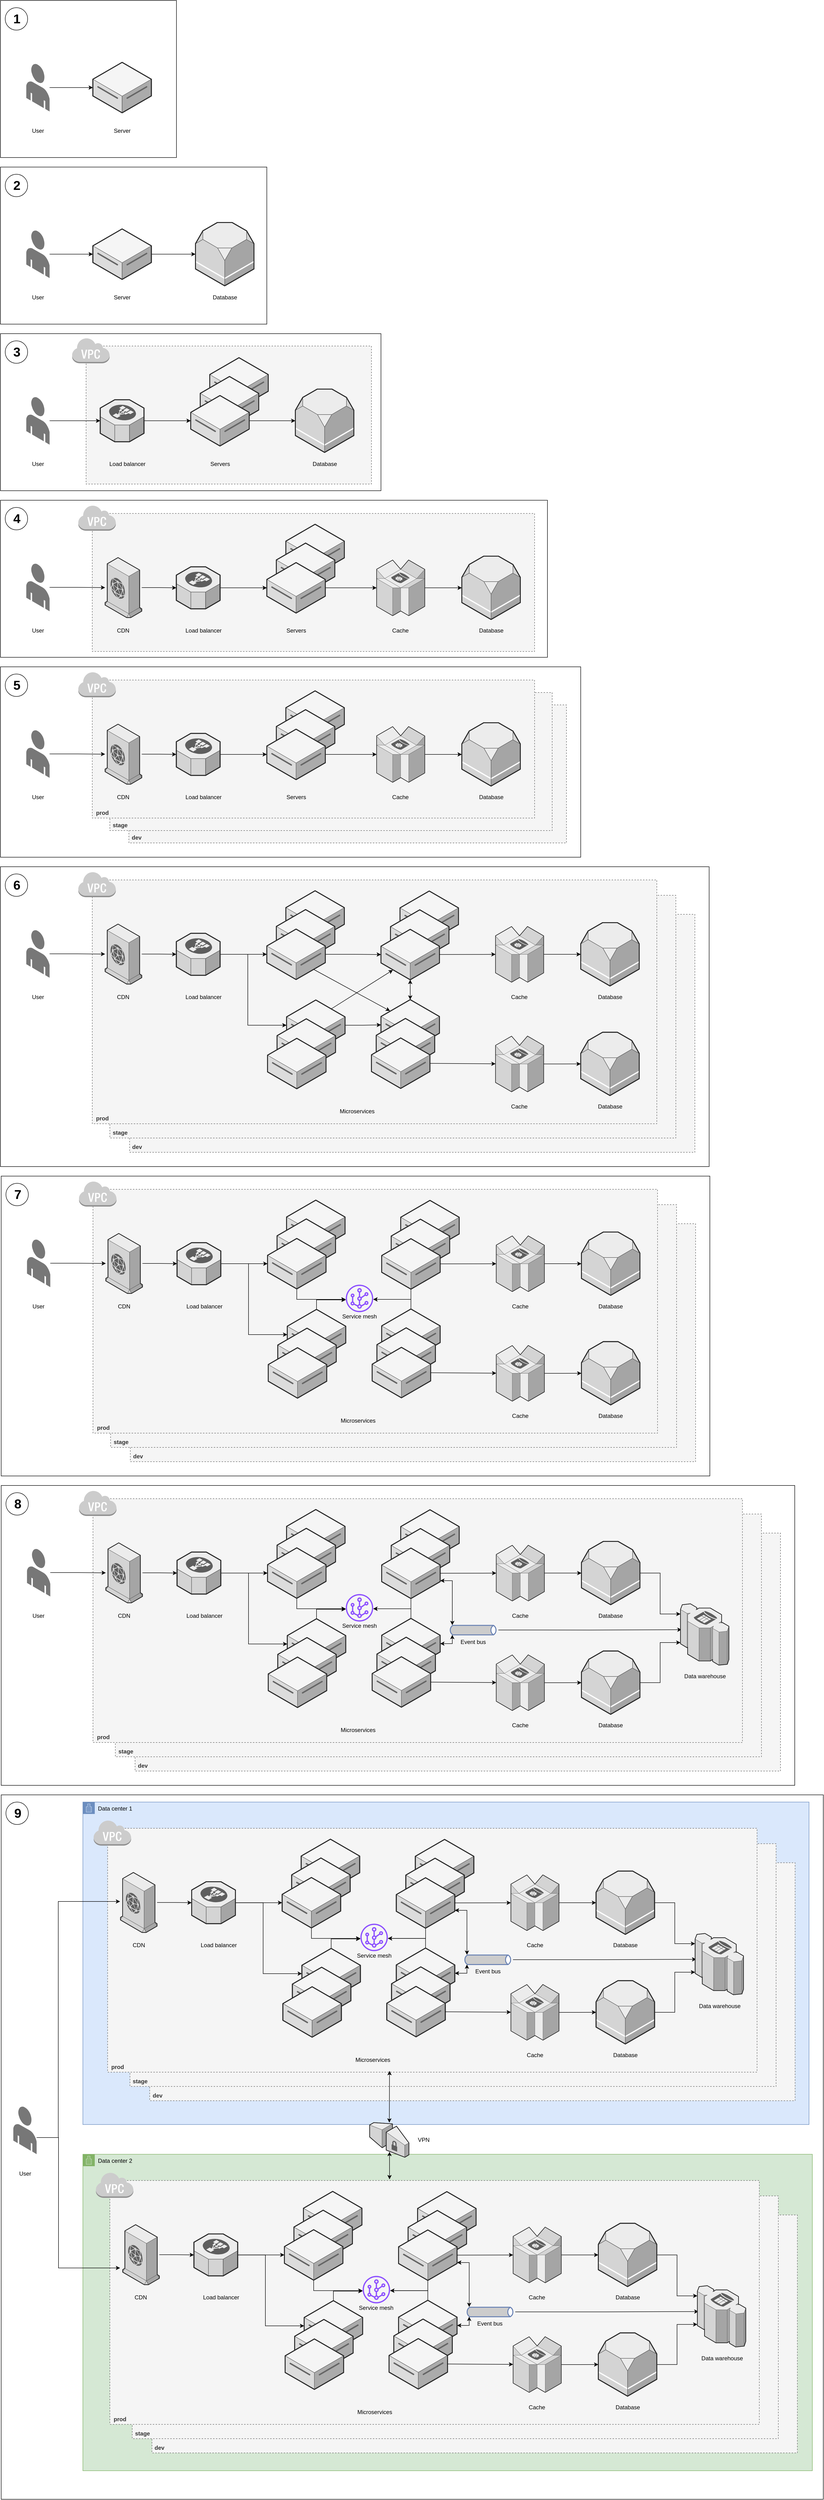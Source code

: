 <mxfile version="24.4.13" type="device">
  <diagram name="Page-1" id="-ZYCApN5Wwl5NKDxl_Fw">
    <mxGraphModel dx="1793" dy="994" grid="1" gridSize="10" guides="1" tooltips="1" connect="1" arrows="1" fold="1" page="1" pageScale="1" pageWidth="850" pageHeight="1100" math="0" shadow="0">
      <root>
        <mxCell id="0" />
        <mxCell id="1" parent="0" />
        <mxCell id="ZxzjjC5gdZ-cjDVPfvcw-168" value="" style="rounded=0;whiteSpace=wrap;html=1;fillColor=none;" vertex="1" parent="1">
          <mxGeometry x="41.5" y="4100" width="1728.5" height="1480" as="geometry" />
        </mxCell>
        <mxCell id="ZxzjjC5gdZ-cjDVPfvcw-219" value="Data center 1" style="points=[[0,0],[0.25,0],[0.5,0],[0.75,0],[1,0],[1,0.25],[1,0.5],[1,0.75],[1,1],[0.75,1],[0.5,1],[0.25,1],[0,1],[0,0.75],[0,0.5],[0,0.25]];outlineConnect=0;html=1;whiteSpace=wrap;fontSize=12;fontStyle=0;container=1;pointerEvents=0;collapsible=0;recursiveResize=0;shape=mxgraph.aws4.group;grIcon=mxgraph.aws4.group_corporate_data_center;strokeColor=#6c8ebf;fillColor=#dae8fc;verticalAlign=top;align=left;spacingLeft=30;dashed=0;" vertex="1" parent="1">
          <mxGeometry x="213.25" y="4115.16" width="1526.75" height="677.42" as="geometry" />
        </mxCell>
        <mxCell id="ZxzjjC5gdZ-cjDVPfvcw-429" value="&lt;b&gt;dev&lt;/b&gt;" style="rounded=0;whiteSpace=wrap;html=1;dashed=1;fillColor=#f5f5f5;fontColor=#333333;strokeColor=#666666;align=left;verticalAlign=bottom;spacingLeft=4;spacingBottom=2;" vertex="1" parent="ZxzjjC5gdZ-cjDVPfvcw-219">
          <mxGeometry x="140.49" y="127.42" width="1357.01" height="500" as="geometry" />
        </mxCell>
        <mxCell id="ZxzjjC5gdZ-cjDVPfvcw-430" value="&lt;b&gt;stage&lt;/b&gt;" style="rounded=0;whiteSpace=wrap;html=1;dashed=1;fillColor=#f5f5f5;fontColor=#333333;strokeColor=#666666;align=left;verticalAlign=bottom;spacingLeft=4;spacingBottom=2;" vertex="1" parent="ZxzjjC5gdZ-cjDVPfvcw-219">
          <mxGeometry x="99" y="87.42" width="1358.5" height="510" as="geometry" />
        </mxCell>
        <mxCell id="ZxzjjC5gdZ-cjDVPfvcw-431" value="&lt;b&gt;prod&lt;/b&gt;" style="rounded=0;whiteSpace=wrap;html=1;dashed=1;fillColor=#f5f5f5;fontColor=#333333;strokeColor=#666666;align=left;verticalAlign=bottom;spacingLeft=6;spacingBottom=2;" vertex="1" parent="ZxzjjC5gdZ-cjDVPfvcw-219">
          <mxGeometry x="52" y="55.15" width="1365.5" height="512.27" as="geometry" />
        </mxCell>
        <mxCell id="ZxzjjC5gdZ-cjDVPfvcw-432" value="&lt;div style=&quot;font-size: 8px;&quot;&gt;&lt;/div&gt;" style="verticalLabelPosition=middle;html=1;verticalAlign=top;strokeWidth=1;align=center;outlineConnect=0;dashed=0;outlineConnect=0;shape=mxgraph.aws3d.dataServer;strokeColor=#666666;aspect=fixed;fillColor=#f5f5f5;labelPosition=center;fontStyle=1;fontSize=33;fontColor=#333333;" vertex="1" parent="ZxzjjC5gdZ-cjDVPfvcw-219">
          <mxGeometry x="459" y="77.92" width="123" height="106" as="geometry" />
        </mxCell>
        <mxCell id="ZxzjjC5gdZ-cjDVPfvcw-433" value="&lt;div style=&quot;font-size: 8px;&quot;&gt;&lt;/div&gt;" style="verticalLabelPosition=middle;html=1;verticalAlign=top;strokeWidth=1;align=center;outlineConnect=0;dashed=0;outlineConnect=0;shape=mxgraph.aws3d.dataServer;strokeColor=#666666;aspect=fixed;fillColor=#f5f5f5;labelPosition=center;fontStyle=1;fontSize=33;fontColor=#333333;" vertex="1" parent="ZxzjjC5gdZ-cjDVPfvcw-219">
          <mxGeometry x="439" y="117.42" width="123" height="106" as="geometry" />
        </mxCell>
        <mxCell id="ZxzjjC5gdZ-cjDVPfvcw-434" style="edgeStyle=orthogonalEdgeStyle;rounded=0;orthogonalLoop=1;jettySize=auto;html=1;" edge="1" parent="ZxzjjC5gdZ-cjDVPfvcw-219" source="ZxzjjC5gdZ-cjDVPfvcw-435" target="ZxzjjC5gdZ-cjDVPfvcw-473">
          <mxGeometry relative="1" as="geometry">
            <Array as="points">
              <mxPoint x="480.5" y="286.42" />
            </Array>
          </mxGeometry>
        </mxCell>
        <mxCell id="ZxzjjC5gdZ-cjDVPfvcw-435" value="&lt;div style=&quot;font-size: 8px;&quot;&gt;&lt;/div&gt;" style="verticalLabelPosition=middle;html=1;verticalAlign=top;strokeWidth=1;align=center;outlineConnect=0;dashed=0;outlineConnect=0;shape=mxgraph.aws3d.dataServer;strokeColor=#666666;aspect=fixed;fillColor=#f5f5f5;labelPosition=center;fontStyle=1;fontSize=33;fontColor=#333333;" vertex="1" parent="ZxzjjC5gdZ-cjDVPfvcw-219">
          <mxGeometry x="419" y="158.42" width="123" height="106" as="geometry" />
        </mxCell>
        <mxCell id="ZxzjjC5gdZ-cjDVPfvcw-436" value="Microservices" style="text;html=1;align=center;verticalAlign=middle;whiteSpace=wrap;rounded=0;" vertex="1" parent="ZxzjjC5gdZ-cjDVPfvcw-219">
          <mxGeometry x="561.25" y="526.62" width="95.5" height="30" as="geometry" />
        </mxCell>
        <mxCell id="ZxzjjC5gdZ-cjDVPfvcw-437" style="edgeStyle=orthogonalEdgeStyle;rounded=0;orthogonalLoop=1;jettySize=auto;html=1;" edge="1" parent="ZxzjjC5gdZ-cjDVPfvcw-219" source="ZxzjjC5gdZ-cjDVPfvcw-438" target="ZxzjjC5gdZ-cjDVPfvcw-478">
          <mxGeometry relative="1" as="geometry">
            <Array as="points">
              <mxPoint x="1244.5" y="211.42" />
              <mxPoint x="1244.5" y="297.42" />
            </Array>
          </mxGeometry>
        </mxCell>
        <mxCell id="ZxzjjC5gdZ-cjDVPfvcw-438" value="" style="verticalLabelPosition=bottom;html=1;verticalAlign=top;strokeWidth=1;align=center;outlineConnect=0;dashed=0;outlineConnect=0;shape=mxgraph.aws3d.rds;fillColor=#ECECEC;strokeColor=#5E5E5E;aspect=fixed;" vertex="1" parent="ZxzjjC5gdZ-cjDVPfvcw-219">
          <mxGeometry x="1079" y="144.92" width="123" height="133" as="geometry" />
        </mxCell>
        <mxCell id="ZxzjjC5gdZ-cjDVPfvcw-439" value="Database" style="text;html=1;align=center;verticalAlign=middle;whiteSpace=wrap;rounded=0;" vertex="1" parent="ZxzjjC5gdZ-cjDVPfvcw-219">
          <mxGeometry x="1110.5" y="286.33" width="60" height="30" as="geometry" />
        </mxCell>
        <mxCell id="ZxzjjC5gdZ-cjDVPfvcw-440" style="edgeStyle=orthogonalEdgeStyle;rounded=0;orthogonalLoop=1;jettySize=auto;html=1;" edge="1" parent="ZxzjjC5gdZ-cjDVPfvcw-219" source="ZxzjjC5gdZ-cjDVPfvcw-442" target="ZxzjjC5gdZ-cjDVPfvcw-435">
          <mxGeometry relative="1" as="geometry" />
        </mxCell>
        <mxCell id="ZxzjjC5gdZ-cjDVPfvcw-441" style="edgeStyle=orthogonalEdgeStyle;rounded=0;orthogonalLoop=1;jettySize=auto;html=1;" edge="1" parent="ZxzjjC5gdZ-cjDVPfvcw-219" source="ZxzjjC5gdZ-cjDVPfvcw-442" target="ZxzjjC5gdZ-cjDVPfvcw-452">
          <mxGeometry relative="1" as="geometry">
            <Array as="points">
              <mxPoint x="379" y="211.42" />
              <mxPoint x="379" y="360.42" />
            </Array>
          </mxGeometry>
        </mxCell>
        <mxCell id="ZxzjjC5gdZ-cjDVPfvcw-442" value="" style="verticalLabelPosition=bottom;html=1;verticalAlign=top;strokeWidth=1;align=center;outlineConnect=0;dashed=0;outlineConnect=0;shape=mxgraph.aws3d.elasticLoadBalancing;fillColor=#ECECEC;strokeColor=#5E5E5E;aspect=fixed;" vertex="1" parent="ZxzjjC5gdZ-cjDVPfvcw-219">
          <mxGeometry x="228.75" y="167.33" width="92" height="88.17" as="geometry" />
        </mxCell>
        <mxCell id="ZxzjjC5gdZ-cjDVPfvcw-443" value="Load balancer" style="text;html=1;align=center;verticalAlign=middle;whiteSpace=wrap;rounded=0;" vertex="1" parent="ZxzjjC5gdZ-cjDVPfvcw-219">
          <mxGeometry x="239" y="286.33" width="94.25" height="30" as="geometry" />
        </mxCell>
        <mxCell id="ZxzjjC5gdZ-cjDVPfvcw-444" style="edgeStyle=orthogonalEdgeStyle;rounded=0;orthogonalLoop=1;jettySize=auto;html=1;" edge="1" parent="ZxzjjC5gdZ-cjDVPfvcw-219" source="ZxzjjC5gdZ-cjDVPfvcw-445" target="ZxzjjC5gdZ-cjDVPfvcw-442">
          <mxGeometry relative="1" as="geometry" />
        </mxCell>
        <mxCell id="ZxzjjC5gdZ-cjDVPfvcw-445" value="" style="verticalLabelPosition=bottom;html=1;verticalAlign=top;strokeWidth=1;align=center;outlineConnect=0;dashed=0;outlineConnect=0;shape=mxgraph.aws3d.cloudfront;fillColor=#ECECEC;strokeColor=#5E5E5E;aspect=fixed;" vertex="1" parent="ZxzjjC5gdZ-cjDVPfvcw-219">
          <mxGeometry x="79" y="147.92" width="77.03" height="126" as="geometry" />
        </mxCell>
        <mxCell id="ZxzjjC5gdZ-cjDVPfvcw-446" value="CDN" style="text;html=1;align=center;verticalAlign=middle;whiteSpace=wrap;rounded=0;" vertex="1" parent="ZxzjjC5gdZ-cjDVPfvcw-219">
          <mxGeometry x="70.39" y="286.33" width="94.25" height="30" as="geometry" />
        </mxCell>
        <mxCell id="ZxzjjC5gdZ-cjDVPfvcw-447" value="Cache" style="text;html=1;align=center;verticalAlign=middle;whiteSpace=wrap;rounded=0;" vertex="1" parent="ZxzjjC5gdZ-cjDVPfvcw-219">
          <mxGeometry x="920.49" y="286.33" width="60" height="30" as="geometry" />
        </mxCell>
        <mxCell id="ZxzjjC5gdZ-cjDVPfvcw-448" style="edgeStyle=orthogonalEdgeStyle;rounded=0;orthogonalLoop=1;jettySize=auto;html=1;" edge="1" parent="ZxzjjC5gdZ-cjDVPfvcw-219" source="ZxzjjC5gdZ-cjDVPfvcw-449" target="ZxzjjC5gdZ-cjDVPfvcw-438">
          <mxGeometry relative="1" as="geometry" />
        </mxCell>
        <mxCell id="ZxzjjC5gdZ-cjDVPfvcw-449" value="" style="verticalLabelPosition=bottom;html=1;verticalAlign=top;strokeWidth=1;align=center;outlineConnect=0;dashed=0;outlineConnect=0;shape=mxgraph.aws3d.dynamoDb;fillColor=#ECECEC;strokeColor=#5E5E5E;aspect=fixed;" vertex="1" parent="ZxzjjC5gdZ-cjDVPfvcw-219">
          <mxGeometry x="899.9" y="152.92" width="101.19" height="117.08" as="geometry" />
        </mxCell>
        <mxCell id="ZxzjjC5gdZ-cjDVPfvcw-450" value="" style="outlineConnect=0;dashed=0;verticalLabelPosition=bottom;verticalAlign=top;align=center;html=1;shape=mxgraph.aws3.virtual_private_cloud;fillColor=#CCCCCC;gradientColor=none;" vertex="1" parent="ZxzjjC5gdZ-cjDVPfvcw-219">
          <mxGeometry x="22" y="37.42" width="79.5" height="54" as="geometry" />
        </mxCell>
        <mxCell id="ZxzjjC5gdZ-cjDVPfvcw-451" style="edgeStyle=orthogonalEdgeStyle;rounded=0;orthogonalLoop=1;jettySize=auto;html=1;" edge="1" parent="ZxzjjC5gdZ-cjDVPfvcw-219" source="ZxzjjC5gdZ-cjDVPfvcw-452" target="ZxzjjC5gdZ-cjDVPfvcw-473">
          <mxGeometry relative="1" as="geometry">
            <Array as="points">
              <mxPoint x="522.5" y="287.42" />
            </Array>
          </mxGeometry>
        </mxCell>
        <mxCell id="ZxzjjC5gdZ-cjDVPfvcw-452" value="&lt;div style=&quot;font-size: 8px;&quot;&gt;&lt;/div&gt;" style="verticalLabelPosition=middle;html=1;verticalAlign=top;strokeWidth=1;align=center;outlineConnect=0;dashed=0;outlineConnect=0;shape=mxgraph.aws3d.dataServer;strokeColor=#666666;aspect=fixed;fillColor=#f5f5f5;labelPosition=center;fontStyle=1;fontSize=33;fontColor=#333333;" vertex="1" parent="ZxzjjC5gdZ-cjDVPfvcw-219">
          <mxGeometry x="460.5" y="307.42" width="123" height="106" as="geometry" />
        </mxCell>
        <mxCell id="ZxzjjC5gdZ-cjDVPfvcw-453" value="&lt;div style=&quot;font-size: 8px;&quot;&gt;&lt;/div&gt;" style="verticalLabelPosition=middle;html=1;verticalAlign=top;strokeWidth=1;align=center;outlineConnect=0;dashed=0;outlineConnect=0;shape=mxgraph.aws3d.dataServer;strokeColor=#666666;aspect=fixed;fillColor=#f5f5f5;labelPosition=center;fontStyle=1;fontSize=33;fontColor=#333333;" vertex="1" parent="ZxzjjC5gdZ-cjDVPfvcw-219">
          <mxGeometry x="440.5" y="346.92" width="123" height="106" as="geometry" />
        </mxCell>
        <mxCell id="ZxzjjC5gdZ-cjDVPfvcw-454" value="&lt;div style=&quot;font-size: 8px;&quot;&gt;&lt;/div&gt;" style="verticalLabelPosition=middle;html=1;verticalAlign=top;strokeWidth=1;align=center;outlineConnect=0;dashed=0;outlineConnect=0;shape=mxgraph.aws3d.dataServer;strokeColor=#666666;aspect=fixed;fillColor=#f5f5f5;labelPosition=center;fontStyle=1;fontSize=33;fontColor=#333333;" vertex="1" parent="ZxzjjC5gdZ-cjDVPfvcw-219">
          <mxGeometry x="699" y="78.42" width="123" height="106" as="geometry" />
        </mxCell>
        <mxCell id="ZxzjjC5gdZ-cjDVPfvcw-455" value="&lt;div style=&quot;font-size: 8px;&quot;&gt;&lt;/div&gt;" style="verticalLabelPosition=middle;html=1;verticalAlign=top;strokeWidth=1;align=center;outlineConnect=0;dashed=0;outlineConnect=0;shape=mxgraph.aws3d.dataServer;strokeColor=#666666;aspect=fixed;fillColor=#f5f5f5;labelPosition=center;fontStyle=1;fontSize=33;fontColor=#333333;" vertex="1" parent="ZxzjjC5gdZ-cjDVPfvcw-219">
          <mxGeometry x="679" y="117.92" width="123" height="106" as="geometry" />
        </mxCell>
        <mxCell id="ZxzjjC5gdZ-cjDVPfvcw-456" style="edgeStyle=orthogonalEdgeStyle;rounded=0;orthogonalLoop=1;jettySize=auto;html=1;" edge="1" parent="ZxzjjC5gdZ-cjDVPfvcw-219" source="ZxzjjC5gdZ-cjDVPfvcw-458" target="ZxzjjC5gdZ-cjDVPfvcw-473">
          <mxGeometry relative="1" as="geometry">
            <Array as="points">
              <mxPoint x="720.5" y="286.42" />
            </Array>
          </mxGeometry>
        </mxCell>
        <mxCell id="ZxzjjC5gdZ-cjDVPfvcw-457" style="edgeStyle=orthogonalEdgeStyle;rounded=0;orthogonalLoop=1;jettySize=auto;html=1;startArrow=classic;startFill=1;" edge="1" parent="ZxzjjC5gdZ-cjDVPfvcw-219" source="ZxzjjC5gdZ-cjDVPfvcw-458" target="ZxzjjC5gdZ-cjDVPfvcw-476">
          <mxGeometry relative="1" as="geometry">
            <Array as="points">
              <mxPoint x="807.5" y="359.42" />
            </Array>
          </mxGeometry>
        </mxCell>
        <mxCell id="ZxzjjC5gdZ-cjDVPfvcw-458" value="&lt;div style=&quot;font-size: 8px;&quot;&gt;&lt;/div&gt;" style="verticalLabelPosition=middle;html=1;verticalAlign=top;strokeWidth=1;align=center;outlineConnect=0;dashed=0;outlineConnect=0;shape=mxgraph.aws3d.dataServer;strokeColor=#666666;aspect=fixed;fillColor=#f5f5f5;labelPosition=center;fontStyle=1;fontSize=33;fontColor=#333333;" vertex="1" parent="ZxzjjC5gdZ-cjDVPfvcw-219">
          <mxGeometry x="658.99" y="306.67" width="123" height="106" as="geometry" />
        </mxCell>
        <mxCell id="ZxzjjC5gdZ-cjDVPfvcw-459" value="&lt;div style=&quot;font-size: 8px;&quot;&gt;&lt;/div&gt;" style="verticalLabelPosition=middle;html=1;verticalAlign=top;strokeWidth=1;align=center;outlineConnect=0;dashed=0;outlineConnect=0;shape=mxgraph.aws3d.dataServer;strokeColor=#666666;aspect=fixed;fillColor=#f5f5f5;labelPosition=center;fontStyle=1;fontSize=33;fontColor=#333333;" vertex="1" parent="ZxzjjC5gdZ-cjDVPfvcw-219">
          <mxGeometry x="648.99" y="346.17" width="123" height="106" as="geometry" />
        </mxCell>
        <mxCell id="ZxzjjC5gdZ-cjDVPfvcw-460" value="&lt;div style=&quot;font-size: 8px;&quot;&gt;&lt;/div&gt;" style="verticalLabelPosition=middle;html=1;verticalAlign=top;strokeWidth=1;align=center;outlineConnect=0;dashed=0;outlineConnect=0;shape=mxgraph.aws3d.dataServer;strokeColor=#666666;aspect=fixed;fillColor=#f5f5f5;labelPosition=center;fontStyle=1;fontSize=33;fontColor=#333333;" vertex="1" parent="ZxzjjC5gdZ-cjDVPfvcw-219">
          <mxGeometry x="638.99" y="387.17" width="123" height="106" as="geometry" />
        </mxCell>
        <mxCell id="ZxzjjC5gdZ-cjDVPfvcw-461" style="edgeStyle=orthogonalEdgeStyle;rounded=0;orthogonalLoop=1;jettySize=auto;html=1;" edge="1" parent="ZxzjjC5gdZ-cjDVPfvcw-219" source="ZxzjjC5gdZ-cjDVPfvcw-462" target="ZxzjjC5gdZ-cjDVPfvcw-478">
          <mxGeometry relative="1" as="geometry">
            <Array as="points">
              <mxPoint x="1244.5" y="441.42" />
              <mxPoint x="1244.5" y="357.42" />
            </Array>
          </mxGeometry>
        </mxCell>
        <mxCell id="ZxzjjC5gdZ-cjDVPfvcw-462" value="" style="verticalLabelPosition=bottom;html=1;verticalAlign=top;strokeWidth=1;align=center;outlineConnect=0;dashed=0;outlineConnect=0;shape=mxgraph.aws3d.rds;fillColor=#ECECEC;strokeColor=#5E5E5E;aspect=fixed;" vertex="1" parent="ZxzjjC5gdZ-cjDVPfvcw-219">
          <mxGeometry x="1079" y="375.21" width="123" height="133" as="geometry" />
        </mxCell>
        <mxCell id="ZxzjjC5gdZ-cjDVPfvcw-463" value="Database" style="text;html=1;align=center;verticalAlign=middle;whiteSpace=wrap;rounded=0;" vertex="1" parent="ZxzjjC5gdZ-cjDVPfvcw-219">
          <mxGeometry x="1110.5" y="516.62" width="60" height="30" as="geometry" />
        </mxCell>
        <mxCell id="ZxzjjC5gdZ-cjDVPfvcw-464" value="Cache" style="text;html=1;align=center;verticalAlign=middle;whiteSpace=wrap;rounded=0;" vertex="1" parent="ZxzjjC5gdZ-cjDVPfvcw-219">
          <mxGeometry x="920.49" y="516.62" width="60" height="30" as="geometry" />
        </mxCell>
        <mxCell id="ZxzjjC5gdZ-cjDVPfvcw-465" style="edgeStyle=orthogonalEdgeStyle;rounded=0;orthogonalLoop=1;jettySize=auto;html=1;" edge="1" parent="ZxzjjC5gdZ-cjDVPfvcw-219" source="ZxzjjC5gdZ-cjDVPfvcw-466" target="ZxzjjC5gdZ-cjDVPfvcw-462">
          <mxGeometry relative="1" as="geometry" />
        </mxCell>
        <mxCell id="ZxzjjC5gdZ-cjDVPfvcw-466" value="" style="verticalLabelPosition=bottom;html=1;verticalAlign=top;strokeWidth=1;align=center;outlineConnect=0;dashed=0;outlineConnect=0;shape=mxgraph.aws3d.dynamoDb;fillColor=#ECECEC;strokeColor=#5E5E5E;aspect=fixed;" vertex="1" parent="ZxzjjC5gdZ-cjDVPfvcw-219">
          <mxGeometry x="899.9" y="383.21" width="101.19" height="117.08" as="geometry" />
        </mxCell>
        <mxCell id="ZxzjjC5gdZ-cjDVPfvcw-467" value="&lt;div style=&quot;font-size: 8px;&quot;&gt;&lt;/div&gt;" style="verticalLabelPosition=middle;html=1;verticalAlign=top;strokeWidth=1;align=center;outlineConnect=0;dashed=0;outlineConnect=0;shape=mxgraph.aws3d.dataServer;strokeColor=#666666;aspect=fixed;fillColor=#f5f5f5;labelPosition=center;fontStyle=1;fontSize=33;fontColor=#333333;" vertex="1" parent="ZxzjjC5gdZ-cjDVPfvcw-219">
          <mxGeometry x="420.5" y="387.92" width="123" height="106" as="geometry" />
        </mxCell>
        <mxCell id="ZxzjjC5gdZ-cjDVPfvcw-468" style="edgeStyle=orthogonalEdgeStyle;rounded=0;orthogonalLoop=1;jettySize=auto;html=1;" edge="1" parent="ZxzjjC5gdZ-cjDVPfvcw-219" source="ZxzjjC5gdZ-cjDVPfvcw-470" target="ZxzjjC5gdZ-cjDVPfvcw-473">
          <mxGeometry relative="1" as="geometry">
            <Array as="points">
              <mxPoint x="720.5" y="286.42" />
            </Array>
          </mxGeometry>
        </mxCell>
        <mxCell id="ZxzjjC5gdZ-cjDVPfvcw-469" style="edgeStyle=orthogonalEdgeStyle;rounded=0;orthogonalLoop=1;jettySize=auto;html=1;startArrow=classic;startFill=1;" edge="1" parent="ZxzjjC5gdZ-cjDVPfvcw-219" source="ZxzjjC5gdZ-cjDVPfvcw-470" target="ZxzjjC5gdZ-cjDVPfvcw-476">
          <mxGeometry relative="1" as="geometry">
            <Array as="points">
              <mxPoint x="807.5" y="227.42" />
            </Array>
          </mxGeometry>
        </mxCell>
        <mxCell id="ZxzjjC5gdZ-cjDVPfvcw-470" value="&lt;div style=&quot;font-size: 8px;&quot;&gt;&lt;/div&gt;" style="verticalLabelPosition=middle;html=1;verticalAlign=top;strokeWidth=1;align=center;outlineConnect=0;dashed=0;outlineConnect=0;shape=mxgraph.aws3d.dataServer;strokeColor=#666666;aspect=fixed;fillColor=#f5f5f5;labelPosition=center;fontStyle=1;fontSize=33;fontColor=#333333;" vertex="1" parent="ZxzjjC5gdZ-cjDVPfvcw-219">
          <mxGeometry x="659" y="158.92" width="123" height="106" as="geometry" />
        </mxCell>
        <mxCell id="ZxzjjC5gdZ-cjDVPfvcw-471" value="" style="endArrow=classic;html=1;rounded=0;" edge="1" parent="ZxzjjC5gdZ-cjDVPfvcw-219" source="ZxzjjC5gdZ-cjDVPfvcw-470" target="ZxzjjC5gdZ-cjDVPfvcw-449">
          <mxGeometry width="50" height="50" relative="1" as="geometry">
            <mxPoint x="709" y="347.42" as="sourcePoint" />
            <mxPoint x="759" y="297.42" as="targetPoint" />
          </mxGeometry>
        </mxCell>
        <mxCell id="ZxzjjC5gdZ-cjDVPfvcw-472" value="" style="endArrow=classic;html=1;rounded=0;" edge="1" parent="ZxzjjC5gdZ-cjDVPfvcw-219" source="ZxzjjC5gdZ-cjDVPfvcw-460" target="ZxzjjC5gdZ-cjDVPfvcw-466">
          <mxGeometry width="50" height="50" relative="1" as="geometry">
            <mxPoint x="709" y="347.42" as="sourcePoint" />
            <mxPoint x="759" y="297.42" as="targetPoint" />
          </mxGeometry>
        </mxCell>
        <mxCell id="ZxzjjC5gdZ-cjDVPfvcw-473" value="" style="sketch=0;outlineConnect=0;fontColor=#232F3E;gradientColor=none;fillColor=#8C4FFF;strokeColor=none;dashed=0;verticalLabelPosition=bottom;verticalAlign=top;align=center;html=1;fontSize=12;fontStyle=0;aspect=fixed;pointerEvents=1;shape=mxgraph.aws4.virtual_router;" vertex="1" parent="ZxzjjC5gdZ-cjDVPfvcw-219">
          <mxGeometry x="583.5" y="255.5" width="57.75" height="57.75" as="geometry" />
        </mxCell>
        <mxCell id="ZxzjjC5gdZ-cjDVPfvcw-474" value="Service mesh" style="text;html=1;align=center;verticalAlign=middle;whiteSpace=wrap;rounded=0;" vertex="1" parent="ZxzjjC5gdZ-cjDVPfvcw-219">
          <mxGeometry x="565.38" y="307.42" width="94" height="30" as="geometry" />
        </mxCell>
        <mxCell id="ZxzjjC5gdZ-cjDVPfvcw-475" style="edgeStyle=orthogonalEdgeStyle;rounded=0;orthogonalLoop=1;jettySize=auto;html=1;" edge="1" parent="ZxzjjC5gdZ-cjDVPfvcw-219">
          <mxGeometry relative="1" as="geometry">
            <mxPoint x="904.37" y="331.084" as="sourcePoint" />
            <mxPoint x="1289.64" y="330.4" as="targetPoint" />
            <Array as="points">
              <mxPoint x="1096.5" y="331.42" />
            </Array>
          </mxGeometry>
        </mxCell>
        <mxCell id="ZxzjjC5gdZ-cjDVPfvcw-476" value="" style="html=1;outlineConnect=0;fillColor=#CCCCCC;strokeColor=#6881B3;gradientColor=none;gradientDirection=north;strokeWidth=2;shape=mxgraph.networks.bus;gradientColor=none;gradientDirection=north;fontColor=#ffffff;perimeter=backbonePerimeter;backboneSize=20;" vertex="1" parent="ZxzjjC5gdZ-cjDVPfvcw-219">
          <mxGeometry x="800.5" y="321.28" width="101.5" height="20" as="geometry" />
        </mxCell>
        <mxCell id="ZxzjjC5gdZ-cjDVPfvcw-477" value="Event bus" style="text;html=1;align=center;verticalAlign=middle;whiteSpace=wrap;rounded=0;" vertex="1" parent="ZxzjjC5gdZ-cjDVPfvcw-219">
          <mxGeometry x="804.25" y="341.28" width="94" height="30" as="geometry" />
        </mxCell>
        <mxCell id="ZxzjjC5gdZ-cjDVPfvcw-478" value="" style="verticalLabelPosition=bottom;html=1;verticalAlign=top;strokeWidth=1;align=center;outlineConnect=0;dashed=0;outlineConnect=0;shape=mxgraph.aws3d.redshift;fillColor=#ECECEC;strokeColor=#5E5E5E;aspect=fixed;" vertex="1" parent="ZxzjjC5gdZ-cjDVPfvcw-219">
          <mxGeometry x="1287.27" y="275.99" width="101.73" height="128.86" as="geometry" />
        </mxCell>
        <mxCell id="ZxzjjC5gdZ-cjDVPfvcw-479" value="Data warehouse" style="text;html=1;align=center;verticalAlign=middle;whiteSpace=wrap;rounded=0;" vertex="1" parent="ZxzjjC5gdZ-cjDVPfvcw-219">
          <mxGeometry x="1289.64" y="413.42" width="99.36" height="30" as="geometry" />
        </mxCell>
        <mxCell id="ZxzjjC5gdZ-cjDVPfvcw-114" value="" style="rounded=0;whiteSpace=wrap;html=1;fillColor=none;" vertex="1" parent="1">
          <mxGeometry x="40" y="2150" width="1490" height="630" as="geometry" />
        </mxCell>
        <mxCell id="ZxzjjC5gdZ-cjDVPfvcw-115" value="&lt;b&gt;dev&lt;/b&gt;" style="rounded=0;whiteSpace=wrap;html=1;dashed=1;fillColor=#f5f5f5;fontColor=#333333;strokeColor=#666666;align=left;verticalAlign=bottom;spacingLeft=4;spacingBottom=2;" vertex="1" parent="1">
          <mxGeometry x="311.49" y="2250" width="1188.51" height="500" as="geometry" />
        </mxCell>
        <mxCell id="ZxzjjC5gdZ-cjDVPfvcw-117" value="&lt;b&gt;stage&lt;/b&gt;" style="rounded=0;whiteSpace=wrap;html=1;dashed=1;fillColor=#f5f5f5;fontColor=#333333;strokeColor=#666666;align=left;verticalAlign=bottom;spacingLeft=4;spacingBottom=2;" vertex="1" parent="1">
          <mxGeometry x="270" y="2210" width="1190" height="510" as="geometry" />
        </mxCell>
        <mxCell id="ZxzjjC5gdZ-cjDVPfvcw-118" value="&lt;b&gt;prod&lt;/b&gt;" style="rounded=0;whiteSpace=wrap;html=1;dashed=1;fillColor=#f5f5f5;fontColor=#333333;strokeColor=#666666;align=left;verticalAlign=bottom;spacingLeft=6;spacingBottom=2;" vertex="1" parent="1">
          <mxGeometry x="233" y="2177.73" width="1187" height="512.27" as="geometry" />
        </mxCell>
        <mxCell id="ZxzjjC5gdZ-cjDVPfvcw-88" value="" style="rounded=0;whiteSpace=wrap;html=1;fillColor=none;" vertex="1" parent="1">
          <mxGeometry x="40" y="1730" width="1220" height="400" as="geometry" />
        </mxCell>
        <mxCell id="ZxzjjC5gdZ-cjDVPfvcw-113" value="&lt;b&gt;dev&lt;/b&gt;" style="rounded=0;whiteSpace=wrap;html=1;dashed=1;fillColor=#f5f5f5;fontColor=#333333;strokeColor=#666666;align=left;verticalAlign=bottom;spacingLeft=4;spacingBottom=2;" vertex="1" parent="1">
          <mxGeometry x="310" y="1810" width="920" height="290" as="geometry" />
        </mxCell>
        <mxCell id="ZxzjjC5gdZ-cjDVPfvcw-53" value="" style="rounded=0;whiteSpace=wrap;html=1;fillColor=none;" vertex="1" parent="1">
          <mxGeometry x="40" y="1380" width="1150" height="330" as="geometry" />
        </mxCell>
        <mxCell id="ZxzjjC5gdZ-cjDVPfvcw-85" value="" style="group" vertex="1" connectable="0" parent="1">
          <mxGeometry x="203" y="1390" width="960" height="307.73" as="geometry" />
        </mxCell>
        <mxCell id="ZxzjjC5gdZ-cjDVPfvcw-86" value="" style="rounded=0;whiteSpace=wrap;html=1;dashed=1;fillColor=#f5f5f5;fontColor=#333333;strokeColor=#666666;align=left;verticalAlign=bottom;" vertex="1" parent="ZxzjjC5gdZ-cjDVPfvcw-85">
          <mxGeometry x="30" y="17.73" width="930" height="290" as="geometry" />
        </mxCell>
        <mxCell id="ZxzjjC5gdZ-cjDVPfvcw-87" value="" style="outlineConnect=0;dashed=0;verticalLabelPosition=bottom;verticalAlign=top;align=center;html=1;shape=mxgraph.aws3.virtual_private_cloud;fillColor=#CCCCCC;gradientColor=none;" vertex="1" parent="ZxzjjC5gdZ-cjDVPfvcw-85">
          <mxGeometry width="79.5" height="54" as="geometry" />
        </mxCell>
        <mxCell id="ZxzjjC5gdZ-cjDVPfvcw-21" value="" style="rounded=0;whiteSpace=wrap;html=1;fillColor=none;" vertex="1" parent="1">
          <mxGeometry x="40" y="1030" width="800" height="330" as="geometry" />
        </mxCell>
        <mxCell id="ZxzjjC5gdZ-cjDVPfvcw-81" value="" style="group" vertex="1" connectable="0" parent="1">
          <mxGeometry x="190" y="1038.27" width="630" height="307.73" as="geometry" />
        </mxCell>
        <mxCell id="ZxzjjC5gdZ-cjDVPfvcw-79" value="" style="rounded=0;whiteSpace=wrap;html=1;dashed=1;fillColor=#f5f5f5;fontColor=#333333;strokeColor=#666666;align=left;verticalAlign=bottom;" vertex="1" parent="ZxzjjC5gdZ-cjDVPfvcw-81">
          <mxGeometry x="30" y="17.73" width="600" height="290" as="geometry" />
        </mxCell>
        <mxCell id="ZxzjjC5gdZ-cjDVPfvcw-80" value="" style="outlineConnect=0;dashed=0;verticalLabelPosition=bottom;verticalAlign=top;align=center;html=1;shape=mxgraph.aws3.virtual_private_cloud;fillColor=#CCCCCC;gradientColor=none;" vertex="1" parent="ZxzjjC5gdZ-cjDVPfvcw-81">
          <mxGeometry width="79.5" height="54" as="geometry" />
        </mxCell>
        <mxCell id="ZxzjjC5gdZ-cjDVPfvcw-35" value="&lt;div style=&quot;font-size: 8px;&quot;&gt;&lt;/div&gt;" style="verticalLabelPosition=middle;html=1;verticalAlign=top;strokeWidth=1;align=center;outlineConnect=0;dashed=0;outlineConnect=0;shape=mxgraph.aws3d.dataServer;strokeColor=#666666;aspect=fixed;fillColor=#f5f5f5;labelPosition=center;fontStyle=1;fontSize=33;fontColor=#333333;" vertex="1" parent="1">
          <mxGeometry x="480" y="1080.5" width="123" height="106" as="geometry" />
        </mxCell>
        <mxCell id="ZxzjjC5gdZ-cjDVPfvcw-34" value="&lt;div style=&quot;font-size: 8px;&quot;&gt;&lt;/div&gt;" style="verticalLabelPosition=middle;html=1;verticalAlign=top;strokeWidth=1;align=center;outlineConnect=0;dashed=0;outlineConnect=0;shape=mxgraph.aws3d.dataServer;strokeColor=#666666;aspect=fixed;fillColor=#f5f5f5;labelPosition=center;fontStyle=1;fontSize=33;fontColor=#333333;" vertex="1" parent="1">
          <mxGeometry x="460" y="1120" width="123" height="106" as="geometry" />
        </mxCell>
        <mxCell id="LBr9hsCO0pmCrkEfYy0i-30" value="" style="rounded=0;whiteSpace=wrap;html=1;fillColor=none;" parent="1" vertex="1">
          <mxGeometry x="40" y="330" width="370" height="330" as="geometry" />
        </mxCell>
        <mxCell id="LBr9hsCO0pmCrkEfYy0i-31" value="1" style="ellipse;whiteSpace=wrap;html=1;aspect=fixed;fontSize=27;fontStyle=1;spacing=2;spacingLeft=2;spacingTop=1;" parent="1" vertex="1">
          <mxGeometry x="50" y="345.162" width="47.103" height="47.103" as="geometry" />
        </mxCell>
        <mxCell id="ZxzjjC5gdZ-cjDVPfvcw-3" style="edgeStyle=orthogonalEdgeStyle;rounded=0;orthogonalLoop=1;jettySize=auto;html=1;" edge="1" parent="1" source="LBr9hsCO0pmCrkEfYy0i-7" target="LBr9hsCO0pmCrkEfYy0i-4">
          <mxGeometry relative="1" as="geometry" />
        </mxCell>
        <mxCell id="LBr9hsCO0pmCrkEfYy0i-7" value="" style="verticalLabelPosition=bottom;html=1;verticalAlign=top;strokeWidth=1;align=center;outlineConnect=0;dashed=0;outlineConnect=0;shape=mxgraph.aws3d.end_user;strokeColor=none;fillColor=#777777;aspect=fixed;" parent="1" vertex="1">
          <mxGeometry x="94.25" y="462.77" width="49" height="100.46" as="geometry" />
        </mxCell>
        <mxCell id="LBr9hsCO0pmCrkEfYy0i-4" value="&lt;div style=&quot;font-size: 8px;&quot;&gt;&lt;/div&gt;" style="verticalLabelPosition=middle;html=1;verticalAlign=top;strokeWidth=1;align=center;outlineConnect=0;dashed=0;outlineConnect=0;shape=mxgraph.aws3d.dataServer;strokeColor=#666666;aspect=fixed;fillColor=#f5f5f5;labelPosition=center;fontStyle=1;fontSize=33;fontColor=#333333;" parent="1" vertex="1">
          <mxGeometry x="234.25" y="460" width="123" height="106" as="geometry" />
        </mxCell>
        <mxCell id="ZxzjjC5gdZ-cjDVPfvcw-1" value="User" style="text;html=1;align=center;verticalAlign=middle;whiteSpace=wrap;rounded=0;" vertex="1" parent="1">
          <mxGeometry x="88.75" y="588.91" width="60" height="30" as="geometry" />
        </mxCell>
        <mxCell id="ZxzjjC5gdZ-cjDVPfvcw-2" value="Server" style="text;html=1;align=center;verticalAlign=middle;whiteSpace=wrap;rounded=0;" vertex="1" parent="1">
          <mxGeometry x="265.75" y="588.91" width="60" height="30" as="geometry" />
        </mxCell>
        <mxCell id="ZxzjjC5gdZ-cjDVPfvcw-4" value="" style="rounded=0;whiteSpace=wrap;html=1;fillColor=none;" vertex="1" parent="1">
          <mxGeometry x="40" y="680" width="560" height="330" as="geometry" />
        </mxCell>
        <mxCell id="ZxzjjC5gdZ-cjDVPfvcw-5" value="2" style="ellipse;whiteSpace=wrap;html=1;aspect=fixed;fontSize=27;fontStyle=1;spacing=2;spacingLeft=2;spacingTop=1;" vertex="1" parent="1">
          <mxGeometry x="50" y="695.162" width="47.103" height="47.103" as="geometry" />
        </mxCell>
        <mxCell id="ZxzjjC5gdZ-cjDVPfvcw-6" style="edgeStyle=orthogonalEdgeStyle;rounded=0;orthogonalLoop=1;jettySize=auto;html=1;" edge="1" parent="1" source="ZxzjjC5gdZ-cjDVPfvcw-7" target="ZxzjjC5gdZ-cjDVPfvcw-8">
          <mxGeometry relative="1" as="geometry" />
        </mxCell>
        <mxCell id="ZxzjjC5gdZ-cjDVPfvcw-7" value="" style="verticalLabelPosition=bottom;html=1;verticalAlign=top;strokeWidth=1;align=center;outlineConnect=0;dashed=0;outlineConnect=0;shape=mxgraph.aws3d.end_user;strokeColor=none;fillColor=#777777;aspect=fixed;" vertex="1" parent="1">
          <mxGeometry x="94.25" y="812.77" width="49" height="100.46" as="geometry" />
        </mxCell>
        <mxCell id="ZxzjjC5gdZ-cjDVPfvcw-20" style="edgeStyle=orthogonalEdgeStyle;rounded=0;orthogonalLoop=1;jettySize=auto;html=1;" edge="1" parent="1" source="ZxzjjC5gdZ-cjDVPfvcw-8" target="ZxzjjC5gdZ-cjDVPfvcw-11">
          <mxGeometry relative="1" as="geometry" />
        </mxCell>
        <mxCell id="ZxzjjC5gdZ-cjDVPfvcw-8" value="&lt;div style=&quot;font-size: 8px;&quot;&gt;&lt;/div&gt;" style="verticalLabelPosition=middle;html=1;verticalAlign=top;strokeWidth=1;align=center;outlineConnect=0;dashed=0;outlineConnect=0;shape=mxgraph.aws3d.dataServer;strokeColor=#666666;aspect=fixed;fillColor=#f5f5f5;labelPosition=center;fontStyle=1;fontSize=33;fontColor=#333333;" vertex="1" parent="1">
          <mxGeometry x="234.25" y="810" width="123" height="106" as="geometry" />
        </mxCell>
        <mxCell id="ZxzjjC5gdZ-cjDVPfvcw-9" value="User" style="text;html=1;align=center;verticalAlign=middle;whiteSpace=wrap;rounded=0;" vertex="1" parent="1">
          <mxGeometry x="88.75" y="938.91" width="60" height="30" as="geometry" />
        </mxCell>
        <mxCell id="ZxzjjC5gdZ-cjDVPfvcw-10" value="Server" style="text;html=1;align=center;verticalAlign=middle;whiteSpace=wrap;rounded=0;" vertex="1" parent="1">
          <mxGeometry x="265.75" y="938.91" width="60" height="30" as="geometry" />
        </mxCell>
        <mxCell id="ZxzjjC5gdZ-cjDVPfvcw-11" value="" style="verticalLabelPosition=bottom;html=1;verticalAlign=top;strokeWidth=1;align=center;outlineConnect=0;dashed=0;outlineConnect=0;shape=mxgraph.aws3d.rds;fillColor=#ECECEC;strokeColor=#5E5E5E;aspect=fixed;" vertex="1" parent="1">
          <mxGeometry x="450" y="796.5" width="123" height="133" as="geometry" />
        </mxCell>
        <mxCell id="ZxzjjC5gdZ-cjDVPfvcw-19" value="Database" style="text;html=1;align=center;verticalAlign=middle;whiteSpace=wrap;rounded=0;" vertex="1" parent="1">
          <mxGeometry x="481.5" y="938.91" width="60" height="30" as="geometry" />
        </mxCell>
        <mxCell id="ZxzjjC5gdZ-cjDVPfvcw-22" value="3" style="ellipse;whiteSpace=wrap;html=1;aspect=fixed;fontSize=27;fontStyle=1;spacing=2;spacingLeft=2;spacingTop=1;" vertex="1" parent="1">
          <mxGeometry x="50" y="1045.162" width="47.103" height="47.103" as="geometry" />
        </mxCell>
        <mxCell id="ZxzjjC5gdZ-cjDVPfvcw-32" style="edgeStyle=orthogonalEdgeStyle;rounded=0;orthogonalLoop=1;jettySize=auto;html=1;" edge="1" parent="1" source="ZxzjjC5gdZ-cjDVPfvcw-24" target="ZxzjjC5gdZ-cjDVPfvcw-31">
          <mxGeometry relative="1" as="geometry" />
        </mxCell>
        <mxCell id="ZxzjjC5gdZ-cjDVPfvcw-24" value="" style="verticalLabelPosition=bottom;html=1;verticalAlign=top;strokeWidth=1;align=center;outlineConnect=0;dashed=0;outlineConnect=0;shape=mxgraph.aws3d.end_user;strokeColor=none;fillColor=#777777;aspect=fixed;" vertex="1" parent="1">
          <mxGeometry x="94.25" y="1162.77" width="49" height="100.46" as="geometry" />
        </mxCell>
        <mxCell id="ZxzjjC5gdZ-cjDVPfvcw-25" style="edgeStyle=orthogonalEdgeStyle;rounded=0;orthogonalLoop=1;jettySize=auto;html=1;" edge="1" parent="1" source="ZxzjjC5gdZ-cjDVPfvcw-26" target="ZxzjjC5gdZ-cjDVPfvcw-29">
          <mxGeometry relative="1" as="geometry" />
        </mxCell>
        <mxCell id="ZxzjjC5gdZ-cjDVPfvcw-26" value="&lt;div style=&quot;font-size: 8px;&quot;&gt;&lt;/div&gt;" style="verticalLabelPosition=middle;html=1;verticalAlign=top;strokeWidth=1;align=center;outlineConnect=0;dashed=0;outlineConnect=0;shape=mxgraph.aws3d.dataServer;strokeColor=#666666;aspect=fixed;fillColor=#f5f5f5;labelPosition=center;fontStyle=1;fontSize=33;fontColor=#333333;" vertex="1" parent="1">
          <mxGeometry x="440" y="1160" width="123" height="106" as="geometry" />
        </mxCell>
        <mxCell id="ZxzjjC5gdZ-cjDVPfvcw-27" value="User" style="text;html=1;align=center;verticalAlign=middle;whiteSpace=wrap;rounded=0;" vertex="1" parent="1">
          <mxGeometry x="88.75" y="1288.91" width="60" height="30" as="geometry" />
        </mxCell>
        <mxCell id="ZxzjjC5gdZ-cjDVPfvcw-28" value="Servers" style="text;html=1;align=center;verticalAlign=middle;whiteSpace=wrap;rounded=0;" vertex="1" parent="1">
          <mxGeometry x="471.5" y="1288.91" width="60" height="30" as="geometry" />
        </mxCell>
        <mxCell id="ZxzjjC5gdZ-cjDVPfvcw-29" value="" style="verticalLabelPosition=bottom;html=1;verticalAlign=top;strokeWidth=1;align=center;outlineConnect=0;dashed=0;outlineConnect=0;shape=mxgraph.aws3d.rds;fillColor=#ECECEC;strokeColor=#5E5E5E;aspect=fixed;" vertex="1" parent="1">
          <mxGeometry x="660" y="1146.5" width="123" height="133" as="geometry" />
        </mxCell>
        <mxCell id="ZxzjjC5gdZ-cjDVPfvcw-30" value="Database" style="text;html=1;align=center;verticalAlign=middle;whiteSpace=wrap;rounded=0;" vertex="1" parent="1">
          <mxGeometry x="691.5" y="1288.91" width="60" height="30" as="geometry" />
        </mxCell>
        <mxCell id="ZxzjjC5gdZ-cjDVPfvcw-33" style="edgeStyle=orthogonalEdgeStyle;rounded=0;orthogonalLoop=1;jettySize=auto;html=1;" edge="1" parent="1" source="ZxzjjC5gdZ-cjDVPfvcw-31" target="ZxzjjC5gdZ-cjDVPfvcw-26">
          <mxGeometry relative="1" as="geometry" />
        </mxCell>
        <mxCell id="ZxzjjC5gdZ-cjDVPfvcw-31" value="" style="verticalLabelPosition=bottom;html=1;verticalAlign=top;strokeWidth=1;align=center;outlineConnect=0;dashed=0;outlineConnect=0;shape=mxgraph.aws3d.elasticLoadBalancing;fillColor=#ECECEC;strokeColor=#5E5E5E;aspect=fixed;" vertex="1" parent="1">
          <mxGeometry x="249.75" y="1168.91" width="92" height="88.17" as="geometry" />
        </mxCell>
        <mxCell id="ZxzjjC5gdZ-cjDVPfvcw-36" value="Load balancer" style="text;html=1;align=center;verticalAlign=middle;whiteSpace=wrap;rounded=0;" vertex="1" parent="1">
          <mxGeometry x="260" y="1288.91" width="94.25" height="30" as="geometry" />
        </mxCell>
        <mxCell id="ZxzjjC5gdZ-cjDVPfvcw-54" value="&lt;div style=&quot;font-size: 8px;&quot;&gt;&lt;/div&gt;" style="verticalLabelPosition=middle;html=1;verticalAlign=top;strokeWidth=1;align=center;outlineConnect=0;dashed=0;outlineConnect=0;shape=mxgraph.aws3d.dataServer;strokeColor=#666666;aspect=fixed;fillColor=#f5f5f5;labelPosition=center;fontStyle=1;fontSize=33;fontColor=#333333;" vertex="1" parent="1">
          <mxGeometry x="640" y="1430.5" width="123" height="106" as="geometry" />
        </mxCell>
        <mxCell id="ZxzjjC5gdZ-cjDVPfvcw-55" value="&lt;div style=&quot;font-size: 8px;&quot;&gt;&lt;/div&gt;" style="verticalLabelPosition=middle;html=1;verticalAlign=top;strokeWidth=1;align=center;outlineConnect=0;dashed=0;outlineConnect=0;shape=mxgraph.aws3d.dataServer;strokeColor=#666666;aspect=fixed;fillColor=#f5f5f5;labelPosition=center;fontStyle=1;fontSize=33;fontColor=#333333;" vertex="1" parent="1">
          <mxGeometry x="620" y="1470" width="123" height="106" as="geometry" />
        </mxCell>
        <mxCell id="ZxzjjC5gdZ-cjDVPfvcw-56" value="4" style="ellipse;whiteSpace=wrap;html=1;aspect=fixed;fontSize=27;fontStyle=1;spacing=2;spacingLeft=2;spacingTop=1;" vertex="1" parent="1">
          <mxGeometry x="50" y="1395.162" width="47.103" height="47.103" as="geometry" />
        </mxCell>
        <mxCell id="ZxzjjC5gdZ-cjDVPfvcw-69" style="edgeStyle=orthogonalEdgeStyle;rounded=0;orthogonalLoop=1;jettySize=auto;html=1;" edge="1" parent="1" source="ZxzjjC5gdZ-cjDVPfvcw-58" target="ZxzjjC5gdZ-cjDVPfvcw-68">
          <mxGeometry relative="1" as="geometry" />
        </mxCell>
        <mxCell id="ZxzjjC5gdZ-cjDVPfvcw-58" value="" style="verticalLabelPosition=bottom;html=1;verticalAlign=top;strokeWidth=1;align=center;outlineConnect=0;dashed=0;outlineConnect=0;shape=mxgraph.aws3d.end_user;strokeColor=none;fillColor=#777777;aspect=fixed;" vertex="1" parent="1">
          <mxGeometry x="94.25" y="1512.77" width="49" height="100.46" as="geometry" />
        </mxCell>
        <mxCell id="ZxzjjC5gdZ-cjDVPfvcw-76" style="edgeStyle=orthogonalEdgeStyle;rounded=0;orthogonalLoop=1;jettySize=auto;html=1;" edge="1" parent="1" source="ZxzjjC5gdZ-cjDVPfvcw-60" target="ZxzjjC5gdZ-cjDVPfvcw-73">
          <mxGeometry relative="1" as="geometry" />
        </mxCell>
        <mxCell id="ZxzjjC5gdZ-cjDVPfvcw-60" value="&lt;div style=&quot;font-size: 8px;&quot;&gt;&lt;/div&gt;" style="verticalLabelPosition=middle;html=1;verticalAlign=top;strokeWidth=1;align=center;outlineConnect=0;dashed=0;outlineConnect=0;shape=mxgraph.aws3d.dataServer;strokeColor=#666666;aspect=fixed;fillColor=#f5f5f5;labelPosition=center;fontStyle=1;fontSize=33;fontColor=#333333;" vertex="1" parent="1">
          <mxGeometry x="600" y="1511" width="123" height="106" as="geometry" />
        </mxCell>
        <mxCell id="ZxzjjC5gdZ-cjDVPfvcw-61" value="User" style="text;html=1;align=center;verticalAlign=middle;whiteSpace=wrap;rounded=0;" vertex="1" parent="1">
          <mxGeometry x="88.75" y="1638.91" width="60" height="30" as="geometry" />
        </mxCell>
        <mxCell id="ZxzjjC5gdZ-cjDVPfvcw-62" value="Servers" style="text;html=1;align=center;verticalAlign=middle;whiteSpace=wrap;rounded=0;" vertex="1" parent="1">
          <mxGeometry x="631.5" y="1638.91" width="60" height="30" as="geometry" />
        </mxCell>
        <mxCell id="ZxzjjC5gdZ-cjDVPfvcw-63" value="" style="verticalLabelPosition=bottom;html=1;verticalAlign=top;strokeWidth=1;align=center;outlineConnect=0;dashed=0;outlineConnect=0;shape=mxgraph.aws3d.rds;fillColor=#ECECEC;strokeColor=#5E5E5E;aspect=fixed;" vertex="1" parent="1">
          <mxGeometry x="1010" y="1497.5" width="123" height="133" as="geometry" />
        </mxCell>
        <mxCell id="ZxzjjC5gdZ-cjDVPfvcw-64" value="Database" style="text;html=1;align=center;verticalAlign=middle;whiteSpace=wrap;rounded=0;" vertex="1" parent="1">
          <mxGeometry x="1041.5" y="1638.91" width="60" height="30" as="geometry" />
        </mxCell>
        <mxCell id="ZxzjjC5gdZ-cjDVPfvcw-65" style="edgeStyle=orthogonalEdgeStyle;rounded=0;orthogonalLoop=1;jettySize=auto;html=1;" edge="1" parent="1" source="ZxzjjC5gdZ-cjDVPfvcw-66" target="ZxzjjC5gdZ-cjDVPfvcw-60">
          <mxGeometry relative="1" as="geometry" />
        </mxCell>
        <mxCell id="ZxzjjC5gdZ-cjDVPfvcw-66" value="" style="verticalLabelPosition=bottom;html=1;verticalAlign=top;strokeWidth=1;align=center;outlineConnect=0;dashed=0;outlineConnect=0;shape=mxgraph.aws3d.elasticLoadBalancing;fillColor=#ECECEC;strokeColor=#5E5E5E;aspect=fixed;" vertex="1" parent="1">
          <mxGeometry x="409.75" y="1519.91" width="92" height="88.17" as="geometry" />
        </mxCell>
        <mxCell id="ZxzjjC5gdZ-cjDVPfvcw-67" value="Load balancer" style="text;html=1;align=center;verticalAlign=middle;whiteSpace=wrap;rounded=0;" vertex="1" parent="1">
          <mxGeometry x="420" y="1638.91" width="94.25" height="30" as="geometry" />
        </mxCell>
        <mxCell id="ZxzjjC5gdZ-cjDVPfvcw-70" style="edgeStyle=orthogonalEdgeStyle;rounded=0;orthogonalLoop=1;jettySize=auto;html=1;" edge="1" parent="1" source="ZxzjjC5gdZ-cjDVPfvcw-68" target="ZxzjjC5gdZ-cjDVPfvcw-66">
          <mxGeometry relative="1" as="geometry" />
        </mxCell>
        <mxCell id="ZxzjjC5gdZ-cjDVPfvcw-68" value="" style="verticalLabelPosition=bottom;html=1;verticalAlign=top;strokeWidth=1;align=center;outlineConnect=0;dashed=0;outlineConnect=0;shape=mxgraph.aws3d.cloudfront;fillColor=#ECECEC;strokeColor=#5E5E5E;aspect=fixed;" vertex="1" parent="1">
          <mxGeometry x="260" y="1500.5" width="77.03" height="126" as="geometry" />
        </mxCell>
        <mxCell id="ZxzjjC5gdZ-cjDVPfvcw-71" value="CDN" style="text;html=1;align=center;verticalAlign=middle;whiteSpace=wrap;rounded=0;" vertex="1" parent="1">
          <mxGeometry x="251.39" y="1638.91" width="94.25" height="30" as="geometry" />
        </mxCell>
        <mxCell id="ZxzjjC5gdZ-cjDVPfvcw-74" value="Cache" style="text;html=1;align=center;verticalAlign=middle;whiteSpace=wrap;rounded=0;" vertex="1" parent="1">
          <mxGeometry x="851.49" y="1638.91" width="60" height="30" as="geometry" />
        </mxCell>
        <mxCell id="ZxzjjC5gdZ-cjDVPfvcw-77" style="edgeStyle=orthogonalEdgeStyle;rounded=0;orthogonalLoop=1;jettySize=auto;html=1;" edge="1" parent="1" source="ZxzjjC5gdZ-cjDVPfvcw-73" target="ZxzjjC5gdZ-cjDVPfvcw-63">
          <mxGeometry relative="1" as="geometry" />
        </mxCell>
        <mxCell id="ZxzjjC5gdZ-cjDVPfvcw-73" value="" style="verticalLabelPosition=bottom;html=1;verticalAlign=top;strokeWidth=1;align=center;outlineConnect=0;dashed=0;outlineConnect=0;shape=mxgraph.aws3d.dynamoDb;fillColor=#ECECEC;strokeColor=#5E5E5E;aspect=fixed;" vertex="1" parent="1">
          <mxGeometry x="830.9" y="1505.5" width="101.19" height="117.08" as="geometry" />
        </mxCell>
        <mxCell id="ZxzjjC5gdZ-cjDVPfvcw-89" value="" style="group;spacingLeft=6;spacingBottom=0;" vertex="1" connectable="0" parent="1">
          <mxGeometry x="203" y="1740" width="997" height="370" as="geometry" />
        </mxCell>
        <mxCell id="ZxzjjC5gdZ-cjDVPfvcw-112" value="&lt;b&gt;stage&lt;/b&gt;" style="rounded=0;whiteSpace=wrap;html=1;dashed=1;fillColor=#f5f5f5;fontColor=#333333;strokeColor=#666666;align=left;verticalAlign=bottom;spacingLeft=4;spacingBottom=2;" vertex="1" parent="ZxzjjC5gdZ-cjDVPfvcw-89">
          <mxGeometry x="67" y="44" width="930" height="290" as="geometry" />
        </mxCell>
        <mxCell id="ZxzjjC5gdZ-cjDVPfvcw-90" value="&lt;b&gt;prod&lt;/b&gt;" style="rounded=0;whiteSpace=wrap;html=1;dashed=1;fillColor=#f5f5f5;fontColor=#333333;strokeColor=#666666;align=left;verticalAlign=bottom;spacingLeft=6;spacingBottom=2;" vertex="1" parent="ZxzjjC5gdZ-cjDVPfvcw-89">
          <mxGeometry x="30" y="17.73" width="930" height="290" as="geometry" />
        </mxCell>
        <mxCell id="ZxzjjC5gdZ-cjDVPfvcw-91" value="" style="outlineConnect=0;dashed=0;verticalLabelPosition=bottom;verticalAlign=top;align=center;html=1;shape=mxgraph.aws3.virtual_private_cloud;fillColor=#CCCCCC;gradientColor=none;" vertex="1" parent="ZxzjjC5gdZ-cjDVPfvcw-89">
          <mxGeometry width="79.5" height="54" as="geometry" />
        </mxCell>
        <mxCell id="ZxzjjC5gdZ-cjDVPfvcw-92" value="&lt;div style=&quot;font-size: 8px;&quot;&gt;&lt;/div&gt;" style="verticalLabelPosition=middle;html=1;verticalAlign=top;strokeWidth=1;align=center;outlineConnect=0;dashed=0;outlineConnect=0;shape=mxgraph.aws3d.dataServer;strokeColor=#666666;aspect=fixed;fillColor=#f5f5f5;labelPosition=center;fontStyle=1;fontSize=33;fontColor=#333333;" vertex="1" parent="1">
          <mxGeometry x="640" y="1780.5" width="123" height="106" as="geometry" />
        </mxCell>
        <mxCell id="ZxzjjC5gdZ-cjDVPfvcw-93" value="&lt;div style=&quot;font-size: 8px;&quot;&gt;&lt;/div&gt;" style="verticalLabelPosition=middle;html=1;verticalAlign=top;strokeWidth=1;align=center;outlineConnect=0;dashed=0;outlineConnect=0;shape=mxgraph.aws3d.dataServer;strokeColor=#666666;aspect=fixed;fillColor=#f5f5f5;labelPosition=center;fontStyle=1;fontSize=33;fontColor=#333333;" vertex="1" parent="1">
          <mxGeometry x="620" y="1820" width="123" height="106" as="geometry" />
        </mxCell>
        <mxCell id="ZxzjjC5gdZ-cjDVPfvcw-94" value="5" style="ellipse;whiteSpace=wrap;html=1;aspect=fixed;fontSize=27;fontStyle=1;spacing=2;spacingLeft=2;spacingTop=1;" vertex="1" parent="1">
          <mxGeometry x="50" y="1745.162" width="47.103" height="47.103" as="geometry" />
        </mxCell>
        <mxCell id="ZxzjjC5gdZ-cjDVPfvcw-95" style="edgeStyle=orthogonalEdgeStyle;rounded=0;orthogonalLoop=1;jettySize=auto;html=1;" edge="1" parent="1" source="ZxzjjC5gdZ-cjDVPfvcw-96" target="ZxzjjC5gdZ-cjDVPfvcw-107">
          <mxGeometry relative="1" as="geometry" />
        </mxCell>
        <mxCell id="ZxzjjC5gdZ-cjDVPfvcw-96" value="" style="verticalLabelPosition=bottom;html=1;verticalAlign=top;strokeWidth=1;align=center;outlineConnect=0;dashed=0;outlineConnect=0;shape=mxgraph.aws3d.end_user;strokeColor=none;fillColor=#777777;aspect=fixed;" vertex="1" parent="1">
          <mxGeometry x="94.25" y="1862.77" width="49" height="100.46" as="geometry" />
        </mxCell>
        <mxCell id="ZxzjjC5gdZ-cjDVPfvcw-97" style="edgeStyle=orthogonalEdgeStyle;rounded=0;orthogonalLoop=1;jettySize=auto;html=1;" edge="1" parent="1" source="ZxzjjC5gdZ-cjDVPfvcw-98" target="ZxzjjC5gdZ-cjDVPfvcw-111">
          <mxGeometry relative="1" as="geometry" />
        </mxCell>
        <mxCell id="ZxzjjC5gdZ-cjDVPfvcw-98" value="&lt;div style=&quot;font-size: 8px;&quot;&gt;&lt;/div&gt;" style="verticalLabelPosition=middle;html=1;verticalAlign=top;strokeWidth=1;align=center;outlineConnect=0;dashed=0;outlineConnect=0;shape=mxgraph.aws3d.dataServer;strokeColor=#666666;aspect=fixed;fillColor=#f5f5f5;labelPosition=center;fontStyle=1;fontSize=33;fontColor=#333333;" vertex="1" parent="1">
          <mxGeometry x="600" y="1861" width="123" height="106" as="geometry" />
        </mxCell>
        <mxCell id="ZxzjjC5gdZ-cjDVPfvcw-99" value="User" style="text;html=1;align=center;verticalAlign=middle;whiteSpace=wrap;rounded=0;" vertex="1" parent="1">
          <mxGeometry x="88.75" y="1988.91" width="60" height="30" as="geometry" />
        </mxCell>
        <mxCell id="ZxzjjC5gdZ-cjDVPfvcw-100" value="Servers" style="text;html=1;align=center;verticalAlign=middle;whiteSpace=wrap;rounded=0;" vertex="1" parent="1">
          <mxGeometry x="631.5" y="1988.91" width="60" height="30" as="geometry" />
        </mxCell>
        <mxCell id="ZxzjjC5gdZ-cjDVPfvcw-101" value="" style="verticalLabelPosition=bottom;html=1;verticalAlign=top;strokeWidth=1;align=center;outlineConnect=0;dashed=0;outlineConnect=0;shape=mxgraph.aws3d.rds;fillColor=#ECECEC;strokeColor=#5E5E5E;aspect=fixed;" vertex="1" parent="1">
          <mxGeometry x="1010" y="1847.5" width="123" height="133" as="geometry" />
        </mxCell>
        <mxCell id="ZxzjjC5gdZ-cjDVPfvcw-102" value="Database" style="text;html=1;align=center;verticalAlign=middle;whiteSpace=wrap;rounded=0;" vertex="1" parent="1">
          <mxGeometry x="1041.5" y="1988.91" width="60" height="30" as="geometry" />
        </mxCell>
        <mxCell id="ZxzjjC5gdZ-cjDVPfvcw-103" style="edgeStyle=orthogonalEdgeStyle;rounded=0;orthogonalLoop=1;jettySize=auto;html=1;" edge="1" parent="1" source="ZxzjjC5gdZ-cjDVPfvcw-104" target="ZxzjjC5gdZ-cjDVPfvcw-98">
          <mxGeometry relative="1" as="geometry" />
        </mxCell>
        <mxCell id="ZxzjjC5gdZ-cjDVPfvcw-104" value="" style="verticalLabelPosition=bottom;html=1;verticalAlign=top;strokeWidth=1;align=center;outlineConnect=0;dashed=0;outlineConnect=0;shape=mxgraph.aws3d.elasticLoadBalancing;fillColor=#ECECEC;strokeColor=#5E5E5E;aspect=fixed;" vertex="1" parent="1">
          <mxGeometry x="409.75" y="1869.91" width="92" height="88.17" as="geometry" />
        </mxCell>
        <mxCell id="ZxzjjC5gdZ-cjDVPfvcw-105" value="Load balancer" style="text;html=1;align=center;verticalAlign=middle;whiteSpace=wrap;rounded=0;" vertex="1" parent="1">
          <mxGeometry x="420" y="1988.91" width="94.25" height="30" as="geometry" />
        </mxCell>
        <mxCell id="ZxzjjC5gdZ-cjDVPfvcw-106" style="edgeStyle=orthogonalEdgeStyle;rounded=0;orthogonalLoop=1;jettySize=auto;html=1;" edge="1" parent="1" source="ZxzjjC5gdZ-cjDVPfvcw-107" target="ZxzjjC5gdZ-cjDVPfvcw-104">
          <mxGeometry relative="1" as="geometry" />
        </mxCell>
        <mxCell id="ZxzjjC5gdZ-cjDVPfvcw-107" value="" style="verticalLabelPosition=bottom;html=1;verticalAlign=top;strokeWidth=1;align=center;outlineConnect=0;dashed=0;outlineConnect=0;shape=mxgraph.aws3d.cloudfront;fillColor=#ECECEC;strokeColor=#5E5E5E;aspect=fixed;" vertex="1" parent="1">
          <mxGeometry x="260" y="1850.5" width="77.03" height="126" as="geometry" />
        </mxCell>
        <mxCell id="ZxzjjC5gdZ-cjDVPfvcw-108" value="CDN" style="text;html=1;align=center;verticalAlign=middle;whiteSpace=wrap;rounded=0;" vertex="1" parent="1">
          <mxGeometry x="251.39" y="1988.91" width="94.25" height="30" as="geometry" />
        </mxCell>
        <mxCell id="ZxzjjC5gdZ-cjDVPfvcw-109" value="Cache" style="text;html=1;align=center;verticalAlign=middle;whiteSpace=wrap;rounded=0;" vertex="1" parent="1">
          <mxGeometry x="851.49" y="1988.91" width="60" height="30" as="geometry" />
        </mxCell>
        <mxCell id="ZxzjjC5gdZ-cjDVPfvcw-110" style="edgeStyle=orthogonalEdgeStyle;rounded=0;orthogonalLoop=1;jettySize=auto;html=1;" edge="1" parent="1" source="ZxzjjC5gdZ-cjDVPfvcw-111" target="ZxzjjC5gdZ-cjDVPfvcw-101">
          <mxGeometry relative="1" as="geometry" />
        </mxCell>
        <mxCell id="ZxzjjC5gdZ-cjDVPfvcw-111" value="" style="verticalLabelPosition=bottom;html=1;verticalAlign=top;strokeWidth=1;align=center;outlineConnect=0;dashed=0;outlineConnect=0;shape=mxgraph.aws3d.dynamoDb;fillColor=#ECECEC;strokeColor=#5E5E5E;aspect=fixed;" vertex="1" parent="1">
          <mxGeometry x="830.9" y="1855.5" width="101.19" height="117.08" as="geometry" />
        </mxCell>
        <mxCell id="ZxzjjC5gdZ-cjDVPfvcw-120" value="&lt;div style=&quot;font-size: 8px;&quot;&gt;&lt;/div&gt;" style="verticalLabelPosition=middle;html=1;verticalAlign=top;strokeWidth=1;align=center;outlineConnect=0;dashed=0;outlineConnect=0;shape=mxgraph.aws3d.dataServer;strokeColor=#666666;aspect=fixed;fillColor=#f5f5f5;labelPosition=center;fontStyle=1;fontSize=33;fontColor=#333333;" vertex="1" parent="1">
          <mxGeometry x="640" y="2200.5" width="123" height="106" as="geometry" />
        </mxCell>
        <mxCell id="ZxzjjC5gdZ-cjDVPfvcw-121" value="&lt;div style=&quot;font-size: 8px;&quot;&gt;&lt;/div&gt;" style="verticalLabelPosition=middle;html=1;verticalAlign=top;strokeWidth=1;align=center;outlineConnect=0;dashed=0;outlineConnect=0;shape=mxgraph.aws3d.dataServer;strokeColor=#666666;aspect=fixed;fillColor=#f5f5f5;labelPosition=center;fontStyle=1;fontSize=33;fontColor=#333333;" vertex="1" parent="1">
          <mxGeometry x="620" y="2240" width="123" height="106" as="geometry" />
        </mxCell>
        <mxCell id="ZxzjjC5gdZ-cjDVPfvcw-122" value="6" style="ellipse;whiteSpace=wrap;html=1;aspect=fixed;fontSize=27;fontStyle=1;spacing=2;spacingLeft=2;spacingTop=1;" vertex="1" parent="1">
          <mxGeometry x="50" y="2165.162" width="47.103" height="47.103" as="geometry" />
        </mxCell>
        <mxCell id="ZxzjjC5gdZ-cjDVPfvcw-123" style="edgeStyle=orthogonalEdgeStyle;rounded=0;orthogonalLoop=1;jettySize=auto;html=1;" edge="1" parent="1" source="ZxzjjC5gdZ-cjDVPfvcw-124" target="ZxzjjC5gdZ-cjDVPfvcw-135">
          <mxGeometry relative="1" as="geometry" />
        </mxCell>
        <mxCell id="ZxzjjC5gdZ-cjDVPfvcw-124" value="" style="verticalLabelPosition=bottom;html=1;verticalAlign=top;strokeWidth=1;align=center;outlineConnect=0;dashed=0;outlineConnect=0;shape=mxgraph.aws3d.end_user;strokeColor=none;fillColor=#777777;aspect=fixed;" vertex="1" parent="1">
          <mxGeometry x="94.25" y="2282.77" width="49" height="100.46" as="geometry" />
        </mxCell>
        <mxCell id="ZxzjjC5gdZ-cjDVPfvcw-155" style="edgeStyle=orthogonalEdgeStyle;rounded=0;orthogonalLoop=1;jettySize=auto;html=1;" edge="1" parent="1" source="ZxzjjC5gdZ-cjDVPfvcw-126" target="ZxzjjC5gdZ-cjDVPfvcw-145">
          <mxGeometry relative="1" as="geometry" />
        </mxCell>
        <mxCell id="ZxzjjC5gdZ-cjDVPfvcw-126" value="&lt;div style=&quot;font-size: 8px;&quot;&gt;&lt;/div&gt;" style="verticalLabelPosition=middle;html=1;verticalAlign=top;strokeWidth=1;align=center;outlineConnect=0;dashed=0;outlineConnect=0;shape=mxgraph.aws3d.dataServer;strokeColor=#666666;aspect=fixed;fillColor=#f5f5f5;labelPosition=center;fontStyle=1;fontSize=33;fontColor=#333333;" vertex="1" parent="1">
          <mxGeometry x="600" y="2281" width="123" height="106" as="geometry" />
        </mxCell>
        <mxCell id="ZxzjjC5gdZ-cjDVPfvcw-127" value="User" style="text;html=1;align=center;verticalAlign=middle;whiteSpace=wrap;rounded=0;" vertex="1" parent="1">
          <mxGeometry x="88.75" y="2408.91" width="60" height="30" as="geometry" />
        </mxCell>
        <mxCell id="ZxzjjC5gdZ-cjDVPfvcw-128" value="Microservices" style="text;html=1;align=center;verticalAlign=middle;whiteSpace=wrap;rounded=0;" vertex="1" parent="1">
          <mxGeometry x="742.25" y="2649.2" width="95.5" height="30" as="geometry" />
        </mxCell>
        <mxCell id="ZxzjjC5gdZ-cjDVPfvcw-129" value="" style="verticalLabelPosition=bottom;html=1;verticalAlign=top;strokeWidth=1;align=center;outlineConnect=0;dashed=0;outlineConnect=0;shape=mxgraph.aws3d.rds;fillColor=#ECECEC;strokeColor=#5E5E5E;aspect=fixed;" vertex="1" parent="1">
          <mxGeometry x="1260" y="2267.5" width="123" height="133" as="geometry" />
        </mxCell>
        <mxCell id="ZxzjjC5gdZ-cjDVPfvcw-130" value="Database" style="text;html=1;align=center;verticalAlign=middle;whiteSpace=wrap;rounded=0;" vertex="1" parent="1">
          <mxGeometry x="1291.5" y="2408.91" width="60" height="30" as="geometry" />
        </mxCell>
        <mxCell id="ZxzjjC5gdZ-cjDVPfvcw-131" style="edgeStyle=orthogonalEdgeStyle;rounded=0;orthogonalLoop=1;jettySize=auto;html=1;" edge="1" parent="1" source="ZxzjjC5gdZ-cjDVPfvcw-132" target="ZxzjjC5gdZ-cjDVPfvcw-126">
          <mxGeometry relative="1" as="geometry" />
        </mxCell>
        <mxCell id="ZxzjjC5gdZ-cjDVPfvcw-161" style="edgeStyle=orthogonalEdgeStyle;rounded=0;orthogonalLoop=1;jettySize=auto;html=1;" edge="1" parent="1" source="ZxzjjC5gdZ-cjDVPfvcw-132" target="ZxzjjC5gdZ-cjDVPfvcw-140">
          <mxGeometry relative="1" as="geometry">
            <Array as="points">
              <mxPoint x="560" y="2334" />
              <mxPoint x="560" y="2483" />
            </Array>
          </mxGeometry>
        </mxCell>
        <mxCell id="ZxzjjC5gdZ-cjDVPfvcw-132" value="" style="verticalLabelPosition=bottom;html=1;verticalAlign=top;strokeWidth=1;align=center;outlineConnect=0;dashed=0;outlineConnect=0;shape=mxgraph.aws3d.elasticLoadBalancing;fillColor=#ECECEC;strokeColor=#5E5E5E;aspect=fixed;" vertex="1" parent="1">
          <mxGeometry x="409.75" y="2289.91" width="92" height="88.17" as="geometry" />
        </mxCell>
        <mxCell id="ZxzjjC5gdZ-cjDVPfvcw-133" value="Load balancer" style="text;html=1;align=center;verticalAlign=middle;whiteSpace=wrap;rounded=0;" vertex="1" parent="1">
          <mxGeometry x="420" y="2408.91" width="94.25" height="30" as="geometry" />
        </mxCell>
        <mxCell id="ZxzjjC5gdZ-cjDVPfvcw-134" style="edgeStyle=orthogonalEdgeStyle;rounded=0;orthogonalLoop=1;jettySize=auto;html=1;" edge="1" parent="1" source="ZxzjjC5gdZ-cjDVPfvcw-135" target="ZxzjjC5gdZ-cjDVPfvcw-132">
          <mxGeometry relative="1" as="geometry" />
        </mxCell>
        <mxCell id="ZxzjjC5gdZ-cjDVPfvcw-135" value="" style="verticalLabelPosition=bottom;html=1;verticalAlign=top;strokeWidth=1;align=center;outlineConnect=0;dashed=0;outlineConnect=0;shape=mxgraph.aws3d.cloudfront;fillColor=#ECECEC;strokeColor=#5E5E5E;aspect=fixed;" vertex="1" parent="1">
          <mxGeometry x="260" y="2270.5" width="77.03" height="126" as="geometry" />
        </mxCell>
        <mxCell id="ZxzjjC5gdZ-cjDVPfvcw-136" value="CDN" style="text;html=1;align=center;verticalAlign=middle;whiteSpace=wrap;rounded=0;" vertex="1" parent="1">
          <mxGeometry x="251.39" y="2408.91" width="94.25" height="30" as="geometry" />
        </mxCell>
        <mxCell id="ZxzjjC5gdZ-cjDVPfvcw-137" value="Cache" style="text;html=1;align=center;verticalAlign=middle;whiteSpace=wrap;rounded=0;" vertex="1" parent="1">
          <mxGeometry x="1101.49" y="2408.91" width="60" height="30" as="geometry" />
        </mxCell>
        <mxCell id="ZxzjjC5gdZ-cjDVPfvcw-138" style="edgeStyle=orthogonalEdgeStyle;rounded=0;orthogonalLoop=1;jettySize=auto;html=1;" edge="1" parent="1" source="ZxzjjC5gdZ-cjDVPfvcw-139" target="ZxzjjC5gdZ-cjDVPfvcw-129">
          <mxGeometry relative="1" as="geometry" />
        </mxCell>
        <mxCell id="ZxzjjC5gdZ-cjDVPfvcw-139" value="" style="verticalLabelPosition=bottom;html=1;verticalAlign=top;strokeWidth=1;align=center;outlineConnect=0;dashed=0;outlineConnect=0;shape=mxgraph.aws3d.dynamoDb;fillColor=#ECECEC;strokeColor=#5E5E5E;aspect=fixed;" vertex="1" parent="1">
          <mxGeometry x="1080.9" y="2275.5" width="101.19" height="117.08" as="geometry" />
        </mxCell>
        <mxCell id="ZxzjjC5gdZ-cjDVPfvcw-119" value="" style="outlineConnect=0;dashed=0;verticalLabelPosition=bottom;verticalAlign=top;align=center;html=1;shape=mxgraph.aws3.virtual_private_cloud;fillColor=#CCCCCC;gradientColor=none;" vertex="1" parent="1">
          <mxGeometry x="203" y="2160" width="79.5" height="54" as="geometry" />
        </mxCell>
        <mxCell id="ZxzjjC5gdZ-cjDVPfvcw-162" style="edgeStyle=orthogonalEdgeStyle;rounded=0;orthogonalLoop=1;jettySize=auto;html=1;" edge="1" parent="1" source="ZxzjjC5gdZ-cjDVPfvcw-140" target="ZxzjjC5gdZ-cjDVPfvcw-146">
          <mxGeometry relative="1" as="geometry" />
        </mxCell>
        <mxCell id="ZxzjjC5gdZ-cjDVPfvcw-140" value="&lt;div style=&quot;font-size: 8px;&quot;&gt;&lt;/div&gt;" style="verticalLabelPosition=middle;html=1;verticalAlign=top;strokeWidth=1;align=center;outlineConnect=0;dashed=0;outlineConnect=0;shape=mxgraph.aws3d.dataServer;strokeColor=#666666;aspect=fixed;fillColor=#f5f5f5;labelPosition=center;fontStyle=1;fontSize=33;fontColor=#333333;" vertex="1" parent="1">
          <mxGeometry x="641.5" y="2430" width="123" height="106" as="geometry" />
        </mxCell>
        <mxCell id="ZxzjjC5gdZ-cjDVPfvcw-141" value="&lt;div style=&quot;font-size: 8px;&quot;&gt;&lt;/div&gt;" style="verticalLabelPosition=middle;html=1;verticalAlign=top;strokeWidth=1;align=center;outlineConnect=0;dashed=0;outlineConnect=0;shape=mxgraph.aws3d.dataServer;strokeColor=#666666;aspect=fixed;fillColor=#f5f5f5;labelPosition=center;fontStyle=1;fontSize=33;fontColor=#333333;" vertex="1" parent="1">
          <mxGeometry x="621.5" y="2469.5" width="123" height="106" as="geometry" />
        </mxCell>
        <mxCell id="ZxzjjC5gdZ-cjDVPfvcw-143" value="&lt;div style=&quot;font-size: 8px;&quot;&gt;&lt;/div&gt;" style="verticalLabelPosition=middle;html=1;verticalAlign=top;strokeWidth=1;align=center;outlineConnect=0;dashed=0;outlineConnect=0;shape=mxgraph.aws3d.dataServer;strokeColor=#666666;aspect=fixed;fillColor=#f5f5f5;labelPosition=center;fontStyle=1;fontSize=33;fontColor=#333333;" vertex="1" parent="1">
          <mxGeometry x="880" y="2201" width="123" height="106" as="geometry" />
        </mxCell>
        <mxCell id="ZxzjjC5gdZ-cjDVPfvcw-144" value="&lt;div style=&quot;font-size: 8px;&quot;&gt;&lt;/div&gt;" style="verticalLabelPosition=middle;html=1;verticalAlign=top;strokeWidth=1;align=center;outlineConnect=0;dashed=0;outlineConnect=0;shape=mxgraph.aws3d.dataServer;strokeColor=#666666;aspect=fixed;fillColor=#f5f5f5;labelPosition=center;fontStyle=1;fontSize=33;fontColor=#333333;" vertex="1" parent="1">
          <mxGeometry x="860" y="2240.5" width="123" height="106" as="geometry" />
        </mxCell>
        <mxCell id="ZxzjjC5gdZ-cjDVPfvcw-164" style="edgeStyle=orthogonalEdgeStyle;rounded=0;orthogonalLoop=1;jettySize=auto;html=1;" edge="1" parent="1" source="ZxzjjC5gdZ-cjDVPfvcw-145" target="ZxzjjC5gdZ-cjDVPfvcw-146">
          <mxGeometry relative="1" as="geometry" />
        </mxCell>
        <mxCell id="ZxzjjC5gdZ-cjDVPfvcw-163" style="edgeStyle=orthogonalEdgeStyle;rounded=0;orthogonalLoop=1;jettySize=auto;html=1;" edge="1" parent="1" source="ZxzjjC5gdZ-cjDVPfvcw-146" target="ZxzjjC5gdZ-cjDVPfvcw-145">
          <mxGeometry relative="1" as="geometry" />
        </mxCell>
        <mxCell id="ZxzjjC5gdZ-cjDVPfvcw-146" value="&lt;div style=&quot;font-size: 8px;&quot;&gt;&lt;/div&gt;" style="verticalLabelPosition=middle;html=1;verticalAlign=top;strokeWidth=1;align=center;outlineConnect=0;dashed=0;outlineConnect=0;shape=mxgraph.aws3d.dataServer;strokeColor=#666666;aspect=fixed;fillColor=#f5f5f5;labelPosition=center;fontStyle=1;fontSize=33;fontColor=#333333;" vertex="1" parent="1">
          <mxGeometry x="839.99" y="2429.25" width="123" height="106" as="geometry" />
        </mxCell>
        <mxCell id="ZxzjjC5gdZ-cjDVPfvcw-147" value="&lt;div style=&quot;font-size: 8px;&quot;&gt;&lt;/div&gt;" style="verticalLabelPosition=middle;html=1;verticalAlign=top;strokeWidth=1;align=center;outlineConnect=0;dashed=0;outlineConnect=0;shape=mxgraph.aws3d.dataServer;strokeColor=#666666;aspect=fixed;fillColor=#f5f5f5;labelPosition=center;fontStyle=1;fontSize=33;fontColor=#333333;" vertex="1" parent="1">
          <mxGeometry x="829.99" y="2468.75" width="123" height="106" as="geometry" />
        </mxCell>
        <mxCell id="ZxzjjC5gdZ-cjDVPfvcw-148" value="&lt;div style=&quot;font-size: 8px;&quot;&gt;&lt;/div&gt;" style="verticalLabelPosition=middle;html=1;verticalAlign=top;strokeWidth=1;align=center;outlineConnect=0;dashed=0;outlineConnect=0;shape=mxgraph.aws3d.dataServer;strokeColor=#666666;aspect=fixed;fillColor=#f5f5f5;labelPosition=center;fontStyle=1;fontSize=33;fontColor=#333333;" vertex="1" parent="1">
          <mxGeometry x="819.99" y="2509.75" width="123" height="106" as="geometry" />
        </mxCell>
        <mxCell id="ZxzjjC5gdZ-cjDVPfvcw-149" value="" style="verticalLabelPosition=bottom;html=1;verticalAlign=top;strokeWidth=1;align=center;outlineConnect=0;dashed=0;outlineConnect=0;shape=mxgraph.aws3d.rds;fillColor=#ECECEC;strokeColor=#5E5E5E;aspect=fixed;" vertex="1" parent="1">
          <mxGeometry x="1260" y="2497.79" width="123" height="133" as="geometry" />
        </mxCell>
        <mxCell id="ZxzjjC5gdZ-cjDVPfvcw-150" value="Database" style="text;html=1;align=center;verticalAlign=middle;whiteSpace=wrap;rounded=0;" vertex="1" parent="1">
          <mxGeometry x="1291.5" y="2639.2" width="60" height="30" as="geometry" />
        </mxCell>
        <mxCell id="ZxzjjC5gdZ-cjDVPfvcw-151" value="Cache" style="text;html=1;align=center;verticalAlign=middle;whiteSpace=wrap;rounded=0;" vertex="1" parent="1">
          <mxGeometry x="1101.49" y="2639.2" width="60" height="30" as="geometry" />
        </mxCell>
        <mxCell id="ZxzjjC5gdZ-cjDVPfvcw-167" style="edgeStyle=orthogonalEdgeStyle;rounded=0;orthogonalLoop=1;jettySize=auto;html=1;" edge="1" parent="1" source="ZxzjjC5gdZ-cjDVPfvcw-152" target="ZxzjjC5gdZ-cjDVPfvcw-149">
          <mxGeometry relative="1" as="geometry" />
        </mxCell>
        <mxCell id="ZxzjjC5gdZ-cjDVPfvcw-152" value="" style="verticalLabelPosition=bottom;html=1;verticalAlign=top;strokeWidth=1;align=center;outlineConnect=0;dashed=0;outlineConnect=0;shape=mxgraph.aws3d.dynamoDb;fillColor=#ECECEC;strokeColor=#5E5E5E;aspect=fixed;" vertex="1" parent="1">
          <mxGeometry x="1080.9" y="2505.79" width="101.19" height="117.08" as="geometry" />
        </mxCell>
        <mxCell id="ZxzjjC5gdZ-cjDVPfvcw-142" value="&lt;div style=&quot;font-size: 8px;&quot;&gt;&lt;/div&gt;" style="verticalLabelPosition=middle;html=1;verticalAlign=top;strokeWidth=1;align=center;outlineConnect=0;dashed=0;outlineConnect=0;shape=mxgraph.aws3d.dataServer;strokeColor=#666666;aspect=fixed;fillColor=#f5f5f5;labelPosition=center;fontStyle=1;fontSize=33;fontColor=#333333;" vertex="1" parent="1">
          <mxGeometry x="601.5" y="2510.5" width="123" height="106" as="geometry" />
        </mxCell>
        <mxCell id="ZxzjjC5gdZ-cjDVPfvcw-159" value="" style="endArrow=classic;html=1;rounded=0;" edge="1" parent="1">
          <mxGeometry width="50" height="50" relative="1" as="geometry">
            <mxPoint x="735" y="2449" as="sourcePoint" />
            <mxPoint x="865" y="2367" as="targetPoint" />
          </mxGeometry>
        </mxCell>
        <mxCell id="ZxzjjC5gdZ-cjDVPfvcw-160" value="" style="endArrow=classic;html=1;rounded=0;" edge="1" parent="1">
          <mxGeometry width="50" height="50" relative="1" as="geometry">
            <mxPoint x="699" y="2366" as="sourcePoint" />
            <mxPoint x="859" y="2453" as="targetPoint" />
          </mxGeometry>
        </mxCell>
        <mxCell id="ZxzjjC5gdZ-cjDVPfvcw-145" value="&lt;div style=&quot;font-size: 8px;&quot;&gt;&lt;/div&gt;" style="verticalLabelPosition=middle;html=1;verticalAlign=top;strokeWidth=1;align=center;outlineConnect=0;dashed=0;outlineConnect=0;shape=mxgraph.aws3d.dataServer;strokeColor=#666666;aspect=fixed;fillColor=#f5f5f5;labelPosition=center;fontStyle=1;fontSize=33;fontColor=#333333;" vertex="1" parent="1">
          <mxGeometry x="840" y="2281.5" width="123" height="106" as="geometry" />
        </mxCell>
        <mxCell id="ZxzjjC5gdZ-cjDVPfvcw-165" value="" style="endArrow=classic;html=1;rounded=0;" edge="1" parent="1" source="ZxzjjC5gdZ-cjDVPfvcw-145" target="ZxzjjC5gdZ-cjDVPfvcw-139">
          <mxGeometry width="50" height="50" relative="1" as="geometry">
            <mxPoint x="890" y="2470" as="sourcePoint" />
            <mxPoint x="940" y="2420" as="targetPoint" />
          </mxGeometry>
        </mxCell>
        <mxCell id="ZxzjjC5gdZ-cjDVPfvcw-166" value="" style="endArrow=classic;html=1;rounded=0;" edge="1" parent="1" source="ZxzjjC5gdZ-cjDVPfvcw-148" target="ZxzjjC5gdZ-cjDVPfvcw-152">
          <mxGeometry width="50" height="50" relative="1" as="geometry">
            <mxPoint x="890" y="2470" as="sourcePoint" />
            <mxPoint x="940" y="2420" as="targetPoint" />
          </mxGeometry>
        </mxCell>
        <mxCell id="ZxzjjC5gdZ-cjDVPfvcw-174" value="9" style="ellipse;whiteSpace=wrap;html=1;aspect=fixed;fontSize=27;fontStyle=1;spacing=2;spacingLeft=2;spacingTop=1;" vertex="1" parent="1">
          <mxGeometry x="51.5" y="4115.162" width="47.103" height="47.103" as="geometry" />
        </mxCell>
        <mxCell id="ZxzjjC5gdZ-cjDVPfvcw-175" style="edgeStyle=orthogonalEdgeStyle;rounded=0;orthogonalLoop=1;jettySize=auto;html=1;" edge="1" parent="1" source="ZxzjjC5gdZ-cjDVPfvcw-176">
          <mxGeometry relative="1" as="geometry">
            <mxPoint x="291.5" y="4324.0" as="targetPoint" />
            <Array as="points">
              <mxPoint x="161.5" y="4820" />
              <mxPoint x="161.5" y="4324" />
            </Array>
          </mxGeometry>
        </mxCell>
        <mxCell id="ZxzjjC5gdZ-cjDVPfvcw-176" value="" style="verticalLabelPosition=bottom;html=1;verticalAlign=top;strokeWidth=1;align=center;outlineConnect=0;dashed=0;outlineConnect=0;shape=mxgraph.aws3d.end_user;strokeColor=none;fillColor=#777777;aspect=fixed;" vertex="1" parent="1">
          <mxGeometry x="67" y="4754.36" width="49" height="100.46" as="geometry" />
        </mxCell>
        <mxCell id="ZxzjjC5gdZ-cjDVPfvcw-179" value="User" style="text;html=1;align=center;verticalAlign=middle;whiteSpace=wrap;rounded=0;" vertex="1" parent="1">
          <mxGeometry x="61.5" y="4880.5" width="60" height="30" as="geometry" />
        </mxCell>
        <mxCell id="ZxzjjC5gdZ-cjDVPfvcw-220" value="Data center 2" style="points=[[0,0],[0.25,0],[0.5,0],[0.75,0],[1,0],[1,0.25],[1,0.5],[1,0.75],[1,1],[0.75,1],[0.5,1],[0.25,1],[0,1],[0,0.75],[0,0.5],[0,0.25]];outlineConnect=0;html=1;whiteSpace=wrap;fontSize=12;fontStyle=0;container=1;pointerEvents=0;collapsible=0;recursiveResize=0;shape=mxgraph.aws4.group;grIcon=mxgraph.aws4.group_corporate_data_center;strokeColor=#82b366;fillColor=#d5e8d4;verticalAlign=top;align=left;spacingLeft=30;dashed=0;" vertex="1" parent="1">
          <mxGeometry x="213.25" y="4855.16" width="1533.75" height="664.84" as="geometry" />
        </mxCell>
        <mxCell id="ZxzjjC5gdZ-cjDVPfvcw-480" value="&lt;b&gt;dev&lt;/b&gt;" style="rounded=0;whiteSpace=wrap;html=1;dashed=1;fillColor=#f5f5f5;fontColor=#333333;strokeColor=#666666;align=left;verticalAlign=bottom;spacingLeft=4;spacingBottom=2;" vertex="1" parent="ZxzjjC5gdZ-cjDVPfvcw-220">
          <mxGeometry x="145.24" y="127.42" width="1357.01" height="500" as="geometry" />
        </mxCell>
        <mxCell id="ZxzjjC5gdZ-cjDVPfvcw-481" value="&lt;b&gt;stage&lt;/b&gt;" style="rounded=0;whiteSpace=wrap;html=1;dashed=1;fillColor=#f5f5f5;fontColor=#333333;strokeColor=#666666;align=left;verticalAlign=bottom;spacingLeft=4;spacingBottom=2;" vertex="1" parent="ZxzjjC5gdZ-cjDVPfvcw-220">
          <mxGeometry x="103.75" y="87.42" width="1358.5" height="510" as="geometry" />
        </mxCell>
        <mxCell id="ZxzjjC5gdZ-cjDVPfvcw-482" value="&lt;b&gt;prod&lt;/b&gt;" style="rounded=0;whiteSpace=wrap;html=1;dashed=1;fillColor=#f5f5f5;fontColor=#333333;strokeColor=#666666;align=left;verticalAlign=bottom;spacingLeft=6;spacingBottom=2;" vertex="1" parent="ZxzjjC5gdZ-cjDVPfvcw-220">
          <mxGeometry x="56.75" y="55.15" width="1365.5" height="512.27" as="geometry" />
        </mxCell>
        <mxCell id="ZxzjjC5gdZ-cjDVPfvcw-483" value="&lt;div style=&quot;font-size: 8px;&quot;&gt;&lt;/div&gt;" style="verticalLabelPosition=middle;html=1;verticalAlign=top;strokeWidth=1;align=center;outlineConnect=0;dashed=0;outlineConnect=0;shape=mxgraph.aws3d.dataServer;strokeColor=#666666;aspect=fixed;fillColor=#f5f5f5;labelPosition=center;fontStyle=1;fontSize=33;fontColor=#333333;" vertex="1" parent="ZxzjjC5gdZ-cjDVPfvcw-220">
          <mxGeometry x="463.75" y="77.92" width="123" height="106" as="geometry" />
        </mxCell>
        <mxCell id="ZxzjjC5gdZ-cjDVPfvcw-484" value="&lt;div style=&quot;font-size: 8px;&quot;&gt;&lt;/div&gt;" style="verticalLabelPosition=middle;html=1;verticalAlign=top;strokeWidth=1;align=center;outlineConnect=0;dashed=0;outlineConnect=0;shape=mxgraph.aws3d.dataServer;strokeColor=#666666;aspect=fixed;fillColor=#f5f5f5;labelPosition=center;fontStyle=1;fontSize=33;fontColor=#333333;" vertex="1" parent="ZxzjjC5gdZ-cjDVPfvcw-220">
          <mxGeometry x="443.75" y="117.42" width="123" height="106" as="geometry" />
        </mxCell>
        <mxCell id="ZxzjjC5gdZ-cjDVPfvcw-485" style="edgeStyle=orthogonalEdgeStyle;rounded=0;orthogonalLoop=1;jettySize=auto;html=1;" edge="1" parent="ZxzjjC5gdZ-cjDVPfvcw-220" source="ZxzjjC5gdZ-cjDVPfvcw-486" target="ZxzjjC5gdZ-cjDVPfvcw-524">
          <mxGeometry relative="1" as="geometry">
            <Array as="points">
              <mxPoint x="485.25" y="286.42" />
            </Array>
          </mxGeometry>
        </mxCell>
        <mxCell id="ZxzjjC5gdZ-cjDVPfvcw-486" value="&lt;div style=&quot;font-size: 8px;&quot;&gt;&lt;/div&gt;" style="verticalLabelPosition=middle;html=1;verticalAlign=top;strokeWidth=1;align=center;outlineConnect=0;dashed=0;outlineConnect=0;shape=mxgraph.aws3d.dataServer;strokeColor=#666666;aspect=fixed;fillColor=#f5f5f5;labelPosition=center;fontStyle=1;fontSize=33;fontColor=#333333;" vertex="1" parent="ZxzjjC5gdZ-cjDVPfvcw-220">
          <mxGeometry x="423.75" y="158.42" width="123" height="106" as="geometry" />
        </mxCell>
        <mxCell id="ZxzjjC5gdZ-cjDVPfvcw-487" value="Microservices" style="text;html=1;align=center;verticalAlign=middle;whiteSpace=wrap;rounded=0;" vertex="1" parent="ZxzjjC5gdZ-cjDVPfvcw-220">
          <mxGeometry x="566" y="526.62" width="95.5" height="30" as="geometry" />
        </mxCell>
        <mxCell id="ZxzjjC5gdZ-cjDVPfvcw-488" style="edgeStyle=orthogonalEdgeStyle;rounded=0;orthogonalLoop=1;jettySize=auto;html=1;" edge="1" parent="ZxzjjC5gdZ-cjDVPfvcw-220" source="ZxzjjC5gdZ-cjDVPfvcw-489" target="ZxzjjC5gdZ-cjDVPfvcw-529">
          <mxGeometry relative="1" as="geometry">
            <Array as="points">
              <mxPoint x="1249.25" y="211.42" />
              <mxPoint x="1249.25" y="297.42" />
            </Array>
          </mxGeometry>
        </mxCell>
        <mxCell id="ZxzjjC5gdZ-cjDVPfvcw-489" value="" style="verticalLabelPosition=bottom;html=1;verticalAlign=top;strokeWidth=1;align=center;outlineConnect=0;dashed=0;outlineConnect=0;shape=mxgraph.aws3d.rds;fillColor=#ECECEC;strokeColor=#5E5E5E;aspect=fixed;" vertex="1" parent="ZxzjjC5gdZ-cjDVPfvcw-220">
          <mxGeometry x="1083.75" y="144.92" width="123" height="133" as="geometry" />
        </mxCell>
        <mxCell id="ZxzjjC5gdZ-cjDVPfvcw-490" value="Database" style="text;html=1;align=center;verticalAlign=middle;whiteSpace=wrap;rounded=0;" vertex="1" parent="ZxzjjC5gdZ-cjDVPfvcw-220">
          <mxGeometry x="1115.25" y="286.33" width="60" height="30" as="geometry" />
        </mxCell>
        <mxCell id="ZxzjjC5gdZ-cjDVPfvcw-491" style="edgeStyle=orthogonalEdgeStyle;rounded=0;orthogonalLoop=1;jettySize=auto;html=1;" edge="1" parent="ZxzjjC5gdZ-cjDVPfvcw-220" source="ZxzjjC5gdZ-cjDVPfvcw-493" target="ZxzjjC5gdZ-cjDVPfvcw-486">
          <mxGeometry relative="1" as="geometry" />
        </mxCell>
        <mxCell id="ZxzjjC5gdZ-cjDVPfvcw-492" style="edgeStyle=orthogonalEdgeStyle;rounded=0;orthogonalLoop=1;jettySize=auto;html=1;" edge="1" parent="ZxzjjC5gdZ-cjDVPfvcw-220" source="ZxzjjC5gdZ-cjDVPfvcw-493" target="ZxzjjC5gdZ-cjDVPfvcw-503">
          <mxGeometry relative="1" as="geometry">
            <Array as="points">
              <mxPoint x="383.75" y="211.42" />
              <mxPoint x="383.75" y="360.42" />
            </Array>
          </mxGeometry>
        </mxCell>
        <mxCell id="ZxzjjC5gdZ-cjDVPfvcw-493" value="" style="verticalLabelPosition=bottom;html=1;verticalAlign=top;strokeWidth=1;align=center;outlineConnect=0;dashed=0;outlineConnect=0;shape=mxgraph.aws3d.elasticLoadBalancing;fillColor=#ECECEC;strokeColor=#5E5E5E;aspect=fixed;" vertex="1" parent="ZxzjjC5gdZ-cjDVPfvcw-220">
          <mxGeometry x="233.5" y="167.33" width="92" height="88.17" as="geometry" />
        </mxCell>
        <mxCell id="ZxzjjC5gdZ-cjDVPfvcw-494" value="Load balancer" style="text;html=1;align=center;verticalAlign=middle;whiteSpace=wrap;rounded=0;" vertex="1" parent="ZxzjjC5gdZ-cjDVPfvcw-220">
          <mxGeometry x="243.75" y="286.33" width="94.25" height="30" as="geometry" />
        </mxCell>
        <mxCell id="ZxzjjC5gdZ-cjDVPfvcw-495" style="edgeStyle=orthogonalEdgeStyle;rounded=0;orthogonalLoop=1;jettySize=auto;html=1;" edge="1" parent="ZxzjjC5gdZ-cjDVPfvcw-220" source="ZxzjjC5gdZ-cjDVPfvcw-496" target="ZxzjjC5gdZ-cjDVPfvcw-493">
          <mxGeometry relative="1" as="geometry" />
        </mxCell>
        <mxCell id="ZxzjjC5gdZ-cjDVPfvcw-496" value="" style="verticalLabelPosition=bottom;html=1;verticalAlign=top;strokeWidth=1;align=center;outlineConnect=0;dashed=0;outlineConnect=0;shape=mxgraph.aws3d.cloudfront;fillColor=#ECECEC;strokeColor=#5E5E5E;aspect=fixed;" vertex="1" parent="ZxzjjC5gdZ-cjDVPfvcw-220">
          <mxGeometry x="83.75" y="147.92" width="77.03" height="126" as="geometry" />
        </mxCell>
        <mxCell id="ZxzjjC5gdZ-cjDVPfvcw-497" value="CDN" style="text;html=1;align=center;verticalAlign=middle;whiteSpace=wrap;rounded=0;" vertex="1" parent="ZxzjjC5gdZ-cjDVPfvcw-220">
          <mxGeometry x="75.14" y="286.33" width="94.25" height="30" as="geometry" />
        </mxCell>
        <mxCell id="ZxzjjC5gdZ-cjDVPfvcw-498" value="Cache" style="text;html=1;align=center;verticalAlign=middle;whiteSpace=wrap;rounded=0;" vertex="1" parent="ZxzjjC5gdZ-cjDVPfvcw-220">
          <mxGeometry x="925.24" y="286.33" width="60" height="30" as="geometry" />
        </mxCell>
        <mxCell id="ZxzjjC5gdZ-cjDVPfvcw-499" style="edgeStyle=orthogonalEdgeStyle;rounded=0;orthogonalLoop=1;jettySize=auto;html=1;" edge="1" parent="ZxzjjC5gdZ-cjDVPfvcw-220" source="ZxzjjC5gdZ-cjDVPfvcw-500" target="ZxzjjC5gdZ-cjDVPfvcw-489">
          <mxGeometry relative="1" as="geometry" />
        </mxCell>
        <mxCell id="ZxzjjC5gdZ-cjDVPfvcw-500" value="" style="verticalLabelPosition=bottom;html=1;verticalAlign=top;strokeWidth=1;align=center;outlineConnect=0;dashed=0;outlineConnect=0;shape=mxgraph.aws3d.dynamoDb;fillColor=#ECECEC;strokeColor=#5E5E5E;aspect=fixed;" vertex="1" parent="ZxzjjC5gdZ-cjDVPfvcw-220">
          <mxGeometry x="904.65" y="152.92" width="101.19" height="117.08" as="geometry" />
        </mxCell>
        <mxCell id="ZxzjjC5gdZ-cjDVPfvcw-501" value="" style="outlineConnect=0;dashed=0;verticalLabelPosition=bottom;verticalAlign=top;align=center;html=1;shape=mxgraph.aws3.virtual_private_cloud;fillColor=#CCCCCC;gradientColor=none;" vertex="1" parent="ZxzjjC5gdZ-cjDVPfvcw-220">
          <mxGeometry x="26.75" y="37.42" width="79.5" height="54" as="geometry" />
        </mxCell>
        <mxCell id="ZxzjjC5gdZ-cjDVPfvcw-502" style="edgeStyle=orthogonalEdgeStyle;rounded=0;orthogonalLoop=1;jettySize=auto;html=1;" edge="1" parent="ZxzjjC5gdZ-cjDVPfvcw-220" source="ZxzjjC5gdZ-cjDVPfvcw-503" target="ZxzjjC5gdZ-cjDVPfvcw-524">
          <mxGeometry relative="1" as="geometry">
            <Array as="points">
              <mxPoint x="527.25" y="287.42" />
            </Array>
          </mxGeometry>
        </mxCell>
        <mxCell id="ZxzjjC5gdZ-cjDVPfvcw-503" value="&lt;div style=&quot;font-size: 8px;&quot;&gt;&lt;/div&gt;" style="verticalLabelPosition=middle;html=1;verticalAlign=top;strokeWidth=1;align=center;outlineConnect=0;dashed=0;outlineConnect=0;shape=mxgraph.aws3d.dataServer;strokeColor=#666666;aspect=fixed;fillColor=#f5f5f5;labelPosition=center;fontStyle=1;fontSize=33;fontColor=#333333;" vertex="1" parent="ZxzjjC5gdZ-cjDVPfvcw-220">
          <mxGeometry x="465.25" y="307.42" width="123" height="106" as="geometry" />
        </mxCell>
        <mxCell id="ZxzjjC5gdZ-cjDVPfvcw-504" value="&lt;div style=&quot;font-size: 8px;&quot;&gt;&lt;/div&gt;" style="verticalLabelPosition=middle;html=1;verticalAlign=top;strokeWidth=1;align=center;outlineConnect=0;dashed=0;outlineConnect=0;shape=mxgraph.aws3d.dataServer;strokeColor=#666666;aspect=fixed;fillColor=#f5f5f5;labelPosition=center;fontStyle=1;fontSize=33;fontColor=#333333;" vertex="1" parent="ZxzjjC5gdZ-cjDVPfvcw-220">
          <mxGeometry x="445.25" y="346.92" width="123" height="106" as="geometry" />
        </mxCell>
        <mxCell id="ZxzjjC5gdZ-cjDVPfvcw-505" value="&lt;div style=&quot;font-size: 8px;&quot;&gt;&lt;/div&gt;" style="verticalLabelPosition=middle;html=1;verticalAlign=top;strokeWidth=1;align=center;outlineConnect=0;dashed=0;outlineConnect=0;shape=mxgraph.aws3d.dataServer;strokeColor=#666666;aspect=fixed;fillColor=#f5f5f5;labelPosition=center;fontStyle=1;fontSize=33;fontColor=#333333;" vertex="1" parent="ZxzjjC5gdZ-cjDVPfvcw-220">
          <mxGeometry x="703.75" y="78.42" width="123" height="106" as="geometry" />
        </mxCell>
        <mxCell id="ZxzjjC5gdZ-cjDVPfvcw-506" value="&lt;div style=&quot;font-size: 8px;&quot;&gt;&lt;/div&gt;" style="verticalLabelPosition=middle;html=1;verticalAlign=top;strokeWidth=1;align=center;outlineConnect=0;dashed=0;outlineConnect=0;shape=mxgraph.aws3d.dataServer;strokeColor=#666666;aspect=fixed;fillColor=#f5f5f5;labelPosition=center;fontStyle=1;fontSize=33;fontColor=#333333;" vertex="1" parent="ZxzjjC5gdZ-cjDVPfvcw-220">
          <mxGeometry x="683.75" y="117.92" width="123" height="106" as="geometry" />
        </mxCell>
        <mxCell id="ZxzjjC5gdZ-cjDVPfvcw-507" style="edgeStyle=orthogonalEdgeStyle;rounded=0;orthogonalLoop=1;jettySize=auto;html=1;" edge="1" parent="ZxzjjC5gdZ-cjDVPfvcw-220" source="ZxzjjC5gdZ-cjDVPfvcw-509" target="ZxzjjC5gdZ-cjDVPfvcw-524">
          <mxGeometry relative="1" as="geometry">
            <Array as="points">
              <mxPoint x="725.25" y="286.42" />
            </Array>
          </mxGeometry>
        </mxCell>
        <mxCell id="ZxzjjC5gdZ-cjDVPfvcw-508" style="edgeStyle=orthogonalEdgeStyle;rounded=0;orthogonalLoop=1;jettySize=auto;html=1;startArrow=classic;startFill=1;" edge="1" parent="ZxzjjC5gdZ-cjDVPfvcw-220" source="ZxzjjC5gdZ-cjDVPfvcw-509" target="ZxzjjC5gdZ-cjDVPfvcw-527">
          <mxGeometry relative="1" as="geometry">
            <Array as="points">
              <mxPoint x="812.25" y="359.42" />
            </Array>
          </mxGeometry>
        </mxCell>
        <mxCell id="ZxzjjC5gdZ-cjDVPfvcw-509" value="&lt;div style=&quot;font-size: 8px;&quot;&gt;&lt;/div&gt;" style="verticalLabelPosition=middle;html=1;verticalAlign=top;strokeWidth=1;align=center;outlineConnect=0;dashed=0;outlineConnect=0;shape=mxgraph.aws3d.dataServer;strokeColor=#666666;aspect=fixed;fillColor=#f5f5f5;labelPosition=center;fontStyle=1;fontSize=33;fontColor=#333333;" vertex="1" parent="ZxzjjC5gdZ-cjDVPfvcw-220">
          <mxGeometry x="663.74" y="306.67" width="123" height="106" as="geometry" />
        </mxCell>
        <mxCell id="ZxzjjC5gdZ-cjDVPfvcw-510" value="&lt;div style=&quot;font-size: 8px;&quot;&gt;&lt;/div&gt;" style="verticalLabelPosition=middle;html=1;verticalAlign=top;strokeWidth=1;align=center;outlineConnect=0;dashed=0;outlineConnect=0;shape=mxgraph.aws3d.dataServer;strokeColor=#666666;aspect=fixed;fillColor=#f5f5f5;labelPosition=center;fontStyle=1;fontSize=33;fontColor=#333333;" vertex="1" parent="ZxzjjC5gdZ-cjDVPfvcw-220">
          <mxGeometry x="653.74" y="346.17" width="123" height="106" as="geometry" />
        </mxCell>
        <mxCell id="ZxzjjC5gdZ-cjDVPfvcw-511" value="&lt;div style=&quot;font-size: 8px;&quot;&gt;&lt;/div&gt;" style="verticalLabelPosition=middle;html=1;verticalAlign=top;strokeWidth=1;align=center;outlineConnect=0;dashed=0;outlineConnect=0;shape=mxgraph.aws3d.dataServer;strokeColor=#666666;aspect=fixed;fillColor=#f5f5f5;labelPosition=center;fontStyle=1;fontSize=33;fontColor=#333333;" vertex="1" parent="ZxzjjC5gdZ-cjDVPfvcw-220">
          <mxGeometry x="643.74" y="387.17" width="123" height="106" as="geometry" />
        </mxCell>
        <mxCell id="ZxzjjC5gdZ-cjDVPfvcw-512" style="edgeStyle=orthogonalEdgeStyle;rounded=0;orthogonalLoop=1;jettySize=auto;html=1;" edge="1" parent="ZxzjjC5gdZ-cjDVPfvcw-220" source="ZxzjjC5gdZ-cjDVPfvcw-513" target="ZxzjjC5gdZ-cjDVPfvcw-529">
          <mxGeometry relative="1" as="geometry">
            <Array as="points">
              <mxPoint x="1249.25" y="441.42" />
              <mxPoint x="1249.25" y="357.42" />
            </Array>
          </mxGeometry>
        </mxCell>
        <mxCell id="ZxzjjC5gdZ-cjDVPfvcw-513" value="" style="verticalLabelPosition=bottom;html=1;verticalAlign=top;strokeWidth=1;align=center;outlineConnect=0;dashed=0;outlineConnect=0;shape=mxgraph.aws3d.rds;fillColor=#ECECEC;strokeColor=#5E5E5E;aspect=fixed;" vertex="1" parent="ZxzjjC5gdZ-cjDVPfvcw-220">
          <mxGeometry x="1083.75" y="375.21" width="123" height="133" as="geometry" />
        </mxCell>
        <mxCell id="ZxzjjC5gdZ-cjDVPfvcw-514" value="Database" style="text;html=1;align=center;verticalAlign=middle;whiteSpace=wrap;rounded=0;" vertex="1" parent="ZxzjjC5gdZ-cjDVPfvcw-220">
          <mxGeometry x="1115.25" y="516.62" width="60" height="30" as="geometry" />
        </mxCell>
        <mxCell id="ZxzjjC5gdZ-cjDVPfvcw-515" value="Cache" style="text;html=1;align=center;verticalAlign=middle;whiteSpace=wrap;rounded=0;" vertex="1" parent="ZxzjjC5gdZ-cjDVPfvcw-220">
          <mxGeometry x="925.24" y="516.62" width="60" height="30" as="geometry" />
        </mxCell>
        <mxCell id="ZxzjjC5gdZ-cjDVPfvcw-516" style="edgeStyle=orthogonalEdgeStyle;rounded=0;orthogonalLoop=1;jettySize=auto;html=1;" edge="1" parent="ZxzjjC5gdZ-cjDVPfvcw-220" source="ZxzjjC5gdZ-cjDVPfvcw-517" target="ZxzjjC5gdZ-cjDVPfvcw-513">
          <mxGeometry relative="1" as="geometry" />
        </mxCell>
        <mxCell id="ZxzjjC5gdZ-cjDVPfvcw-517" value="" style="verticalLabelPosition=bottom;html=1;verticalAlign=top;strokeWidth=1;align=center;outlineConnect=0;dashed=0;outlineConnect=0;shape=mxgraph.aws3d.dynamoDb;fillColor=#ECECEC;strokeColor=#5E5E5E;aspect=fixed;" vertex="1" parent="ZxzjjC5gdZ-cjDVPfvcw-220">
          <mxGeometry x="904.65" y="383.21" width="101.19" height="117.08" as="geometry" />
        </mxCell>
        <mxCell id="ZxzjjC5gdZ-cjDVPfvcw-518" value="&lt;div style=&quot;font-size: 8px;&quot;&gt;&lt;/div&gt;" style="verticalLabelPosition=middle;html=1;verticalAlign=top;strokeWidth=1;align=center;outlineConnect=0;dashed=0;outlineConnect=0;shape=mxgraph.aws3d.dataServer;strokeColor=#666666;aspect=fixed;fillColor=#f5f5f5;labelPosition=center;fontStyle=1;fontSize=33;fontColor=#333333;" vertex="1" parent="ZxzjjC5gdZ-cjDVPfvcw-220">
          <mxGeometry x="425.25" y="387.92" width="123" height="106" as="geometry" />
        </mxCell>
        <mxCell id="ZxzjjC5gdZ-cjDVPfvcw-519" style="edgeStyle=orthogonalEdgeStyle;rounded=0;orthogonalLoop=1;jettySize=auto;html=1;" edge="1" parent="ZxzjjC5gdZ-cjDVPfvcw-220" source="ZxzjjC5gdZ-cjDVPfvcw-521" target="ZxzjjC5gdZ-cjDVPfvcw-524">
          <mxGeometry relative="1" as="geometry">
            <Array as="points">
              <mxPoint x="725.25" y="286.42" />
            </Array>
          </mxGeometry>
        </mxCell>
        <mxCell id="ZxzjjC5gdZ-cjDVPfvcw-520" style="edgeStyle=orthogonalEdgeStyle;rounded=0;orthogonalLoop=1;jettySize=auto;html=1;startArrow=classic;startFill=1;" edge="1" parent="ZxzjjC5gdZ-cjDVPfvcw-220" source="ZxzjjC5gdZ-cjDVPfvcw-521" target="ZxzjjC5gdZ-cjDVPfvcw-527">
          <mxGeometry relative="1" as="geometry">
            <Array as="points">
              <mxPoint x="812.25" y="227.42" />
            </Array>
          </mxGeometry>
        </mxCell>
        <mxCell id="ZxzjjC5gdZ-cjDVPfvcw-521" value="&lt;div style=&quot;font-size: 8px;&quot;&gt;&lt;/div&gt;" style="verticalLabelPosition=middle;html=1;verticalAlign=top;strokeWidth=1;align=center;outlineConnect=0;dashed=0;outlineConnect=0;shape=mxgraph.aws3d.dataServer;strokeColor=#666666;aspect=fixed;fillColor=#f5f5f5;labelPosition=center;fontStyle=1;fontSize=33;fontColor=#333333;" vertex="1" parent="ZxzjjC5gdZ-cjDVPfvcw-220">
          <mxGeometry x="663.75" y="158.92" width="123" height="106" as="geometry" />
        </mxCell>
        <mxCell id="ZxzjjC5gdZ-cjDVPfvcw-522" value="" style="endArrow=classic;html=1;rounded=0;" edge="1" parent="ZxzjjC5gdZ-cjDVPfvcw-220" source="ZxzjjC5gdZ-cjDVPfvcw-521" target="ZxzjjC5gdZ-cjDVPfvcw-500">
          <mxGeometry width="50" height="50" relative="1" as="geometry">
            <mxPoint x="713.75" y="347.42" as="sourcePoint" />
            <mxPoint x="763.75" y="297.42" as="targetPoint" />
          </mxGeometry>
        </mxCell>
        <mxCell id="ZxzjjC5gdZ-cjDVPfvcw-523" value="" style="endArrow=classic;html=1;rounded=0;" edge="1" parent="ZxzjjC5gdZ-cjDVPfvcw-220" source="ZxzjjC5gdZ-cjDVPfvcw-511" target="ZxzjjC5gdZ-cjDVPfvcw-517">
          <mxGeometry width="50" height="50" relative="1" as="geometry">
            <mxPoint x="713.75" y="347.42" as="sourcePoint" />
            <mxPoint x="763.75" y="297.42" as="targetPoint" />
          </mxGeometry>
        </mxCell>
        <mxCell id="ZxzjjC5gdZ-cjDVPfvcw-524" value="" style="sketch=0;outlineConnect=0;fontColor=#232F3E;gradientColor=none;fillColor=#8C4FFF;strokeColor=none;dashed=0;verticalLabelPosition=bottom;verticalAlign=top;align=center;html=1;fontSize=12;fontStyle=0;aspect=fixed;pointerEvents=1;shape=mxgraph.aws4.virtual_router;" vertex="1" parent="ZxzjjC5gdZ-cjDVPfvcw-220">
          <mxGeometry x="588.25" y="255.5" width="57.75" height="57.75" as="geometry" />
        </mxCell>
        <mxCell id="ZxzjjC5gdZ-cjDVPfvcw-525" value="Service mesh" style="text;html=1;align=center;verticalAlign=middle;whiteSpace=wrap;rounded=0;" vertex="1" parent="ZxzjjC5gdZ-cjDVPfvcw-220">
          <mxGeometry x="570.13" y="307.42" width="94" height="30" as="geometry" />
        </mxCell>
        <mxCell id="ZxzjjC5gdZ-cjDVPfvcw-526" style="edgeStyle=orthogonalEdgeStyle;rounded=0;orthogonalLoop=1;jettySize=auto;html=1;" edge="1" parent="ZxzjjC5gdZ-cjDVPfvcw-220">
          <mxGeometry relative="1" as="geometry">
            <mxPoint x="909.12" y="331.084" as="sourcePoint" />
            <mxPoint x="1294.39" y="330.4" as="targetPoint" />
            <Array as="points">
              <mxPoint x="1101.25" y="331.42" />
            </Array>
          </mxGeometry>
        </mxCell>
        <mxCell id="ZxzjjC5gdZ-cjDVPfvcw-527" value="" style="html=1;outlineConnect=0;fillColor=#CCCCCC;strokeColor=#6881B3;gradientColor=none;gradientDirection=north;strokeWidth=2;shape=mxgraph.networks.bus;gradientColor=none;gradientDirection=north;fontColor=#ffffff;perimeter=backbonePerimeter;backboneSize=20;" vertex="1" parent="ZxzjjC5gdZ-cjDVPfvcw-220">
          <mxGeometry x="805.25" y="321.28" width="101.5" height="20" as="geometry" />
        </mxCell>
        <mxCell id="ZxzjjC5gdZ-cjDVPfvcw-528" value="Event bus" style="text;html=1;align=center;verticalAlign=middle;whiteSpace=wrap;rounded=0;" vertex="1" parent="ZxzjjC5gdZ-cjDVPfvcw-220">
          <mxGeometry x="809" y="341.28" width="94" height="30" as="geometry" />
        </mxCell>
        <mxCell id="ZxzjjC5gdZ-cjDVPfvcw-529" value="" style="verticalLabelPosition=bottom;html=1;verticalAlign=top;strokeWidth=1;align=center;outlineConnect=0;dashed=0;outlineConnect=0;shape=mxgraph.aws3d.redshift;fillColor=#ECECEC;strokeColor=#5E5E5E;aspect=fixed;" vertex="1" parent="ZxzjjC5gdZ-cjDVPfvcw-220">
          <mxGeometry x="1292.02" y="275.99" width="101.73" height="128.86" as="geometry" />
        </mxCell>
        <mxCell id="ZxzjjC5gdZ-cjDVPfvcw-530" value="Data warehouse" style="text;html=1;align=center;verticalAlign=middle;whiteSpace=wrap;rounded=0;" vertex="1" parent="ZxzjjC5gdZ-cjDVPfvcw-220">
          <mxGeometry x="1294.39" y="413.42" width="99.36" height="30" as="geometry" />
        </mxCell>
        <mxCell id="ZxzjjC5gdZ-cjDVPfvcw-267" style="edgeStyle=orthogonalEdgeStyle;rounded=0;orthogonalLoop=1;jettySize=auto;html=1;entryX=0.5;entryY=0;entryDx=0;entryDy=0;startArrow=classic;startFill=1;exitX=0.506;exitY=0.843;exitDx=0;exitDy=0;exitPerimeter=0;" edge="1" parent="1" source="ZxzjjC5gdZ-cjDVPfvcw-265">
          <mxGeometry relative="1" as="geometry">
            <mxPoint x="857.5" y="4831.4" as="sourcePoint" />
            <mxPoint x="858" y="4907.73" as="targetPoint" />
          </mxGeometry>
        </mxCell>
        <mxCell id="ZxzjjC5gdZ-cjDVPfvcw-265" value="" style="verticalLabelPosition=bottom;html=1;verticalAlign=top;strokeWidth=1;align=center;outlineConnect=0;dashed=0;outlineConnect=0;shape=mxgraph.aws3d.vpcGateway;fillColor=#ECECEC;strokeColor=#5E5E5E;aspect=fixed;" vertex="1" parent="1">
          <mxGeometry x="816.18" y="4788.6" width="82.64" height="72.8" as="geometry" />
        </mxCell>
        <mxCell id="ZxzjjC5gdZ-cjDVPfvcw-266" value="" style="endArrow=classic;html=1;rounded=0;exitX=0.5;exitY=1;exitDx=0;exitDy=0;startArrow=classic;startFill=1;" edge="1" parent="1" target="ZxzjjC5gdZ-cjDVPfvcw-265">
          <mxGeometry width="50" height="50" relative="1" as="geometry">
            <mxPoint x="858" y="4680.0" as="sourcePoint" />
            <mxPoint x="821.5" y="4740" as="targetPoint" />
          </mxGeometry>
        </mxCell>
        <mxCell id="ZxzjjC5gdZ-cjDVPfvcw-268" value="VPN" style="text;html=1;align=center;verticalAlign=middle;whiteSpace=wrap;rounded=0;" vertex="1" parent="1">
          <mxGeometry x="881.5" y="4810" width="95.5" height="30" as="geometry" />
        </mxCell>
        <mxCell id="ZxzjjC5gdZ-cjDVPfvcw-269" style="edgeStyle=orthogonalEdgeStyle;rounded=0;orthogonalLoop=1;jettySize=auto;html=1;" edge="1" parent="1" source="ZxzjjC5gdZ-cjDVPfvcw-176">
          <mxGeometry relative="1" as="geometry">
            <mxPoint x="291.5" y="5094.0" as="targetPoint" />
            <Array as="points">
              <mxPoint x="162" y="4820" />
              <mxPoint x="162" y="5094" />
            </Array>
          </mxGeometry>
        </mxCell>
        <mxCell id="ZxzjjC5gdZ-cjDVPfvcw-270" value="" style="rounded=0;whiteSpace=wrap;html=1;fillColor=none;" vertex="1" parent="1">
          <mxGeometry x="41.5" y="2800" width="1490" height="630" as="geometry" />
        </mxCell>
        <mxCell id="ZxzjjC5gdZ-cjDVPfvcw-271" value="&lt;b&gt;dev&lt;/b&gt;" style="rounded=0;whiteSpace=wrap;html=1;dashed=1;fillColor=#f5f5f5;fontColor=#333333;strokeColor=#666666;align=left;verticalAlign=bottom;spacingLeft=4;spacingBottom=2;" vertex="1" parent="1">
          <mxGeometry x="312.99" y="2900" width="1188.51" height="500" as="geometry" />
        </mxCell>
        <mxCell id="ZxzjjC5gdZ-cjDVPfvcw-272" value="&lt;b&gt;stage&lt;/b&gt;" style="rounded=0;whiteSpace=wrap;html=1;dashed=1;fillColor=#f5f5f5;fontColor=#333333;strokeColor=#666666;align=left;verticalAlign=bottom;spacingLeft=4;spacingBottom=2;" vertex="1" parent="1">
          <mxGeometry x="271.5" y="2860" width="1190" height="510" as="geometry" />
        </mxCell>
        <mxCell id="ZxzjjC5gdZ-cjDVPfvcw-273" value="&lt;b&gt;prod&lt;/b&gt;" style="rounded=0;whiteSpace=wrap;html=1;dashed=1;fillColor=#f5f5f5;fontColor=#333333;strokeColor=#666666;align=left;verticalAlign=bottom;spacingLeft=6;spacingBottom=2;" vertex="1" parent="1">
          <mxGeometry x="234.5" y="2827.73" width="1187" height="512.27" as="geometry" />
        </mxCell>
        <mxCell id="ZxzjjC5gdZ-cjDVPfvcw-274" value="&lt;div style=&quot;font-size: 8px;&quot;&gt;&lt;/div&gt;" style="verticalLabelPosition=middle;html=1;verticalAlign=top;strokeWidth=1;align=center;outlineConnect=0;dashed=0;outlineConnect=0;shape=mxgraph.aws3d.dataServer;strokeColor=#666666;aspect=fixed;fillColor=#f5f5f5;labelPosition=center;fontStyle=1;fontSize=33;fontColor=#333333;" vertex="1" parent="1">
          <mxGeometry x="641.5" y="2850.5" width="123" height="106" as="geometry" />
        </mxCell>
        <mxCell id="ZxzjjC5gdZ-cjDVPfvcw-275" value="&lt;div style=&quot;font-size: 8px;&quot;&gt;&lt;/div&gt;" style="verticalLabelPosition=middle;html=1;verticalAlign=top;strokeWidth=1;align=center;outlineConnect=0;dashed=0;outlineConnect=0;shape=mxgraph.aws3d.dataServer;strokeColor=#666666;aspect=fixed;fillColor=#f5f5f5;labelPosition=center;fontStyle=1;fontSize=33;fontColor=#333333;" vertex="1" parent="1">
          <mxGeometry x="621.5" y="2890" width="123" height="106" as="geometry" />
        </mxCell>
        <mxCell id="ZxzjjC5gdZ-cjDVPfvcw-276" value="7" style="ellipse;whiteSpace=wrap;html=1;aspect=fixed;fontSize=27;fontStyle=1;spacing=2;spacingLeft=2;spacingTop=1;" vertex="1" parent="1">
          <mxGeometry x="51.5" y="2815.162" width="47.103" height="47.103" as="geometry" />
        </mxCell>
        <mxCell id="ZxzjjC5gdZ-cjDVPfvcw-277" style="edgeStyle=orthogonalEdgeStyle;rounded=0;orthogonalLoop=1;jettySize=auto;html=1;" edge="1" parent="1" source="ZxzjjC5gdZ-cjDVPfvcw-278" target="ZxzjjC5gdZ-cjDVPfvcw-290">
          <mxGeometry relative="1" as="geometry" />
        </mxCell>
        <mxCell id="ZxzjjC5gdZ-cjDVPfvcw-278" value="" style="verticalLabelPosition=bottom;html=1;verticalAlign=top;strokeWidth=1;align=center;outlineConnect=0;dashed=0;outlineConnect=0;shape=mxgraph.aws3d.end_user;strokeColor=none;fillColor=#777777;aspect=fixed;" vertex="1" parent="1">
          <mxGeometry x="95.75" y="2932.77" width="49" height="100.46" as="geometry" />
        </mxCell>
        <mxCell id="ZxzjjC5gdZ-cjDVPfvcw-320" style="edgeStyle=orthogonalEdgeStyle;rounded=0;orthogonalLoop=1;jettySize=auto;html=1;" edge="1" parent="1" source="ZxzjjC5gdZ-cjDVPfvcw-280" target="ZxzjjC5gdZ-cjDVPfvcw-319">
          <mxGeometry relative="1" as="geometry">
            <Array as="points">
              <mxPoint x="663" y="3059" />
            </Array>
          </mxGeometry>
        </mxCell>
        <mxCell id="ZxzjjC5gdZ-cjDVPfvcw-280" value="&lt;div style=&quot;font-size: 8px;&quot;&gt;&lt;/div&gt;" style="verticalLabelPosition=middle;html=1;verticalAlign=top;strokeWidth=1;align=center;outlineConnect=0;dashed=0;outlineConnect=0;shape=mxgraph.aws3d.dataServer;strokeColor=#666666;aspect=fixed;fillColor=#f5f5f5;labelPosition=center;fontStyle=1;fontSize=33;fontColor=#333333;" vertex="1" parent="1">
          <mxGeometry x="601.5" y="2931" width="123" height="106" as="geometry" />
        </mxCell>
        <mxCell id="ZxzjjC5gdZ-cjDVPfvcw-281" value="User" style="text;html=1;align=center;verticalAlign=middle;whiteSpace=wrap;rounded=0;" vertex="1" parent="1">
          <mxGeometry x="90.25" y="3058.91" width="60" height="30" as="geometry" />
        </mxCell>
        <mxCell id="ZxzjjC5gdZ-cjDVPfvcw-282" value="Microservices" style="text;html=1;align=center;verticalAlign=middle;whiteSpace=wrap;rounded=0;" vertex="1" parent="1">
          <mxGeometry x="743.75" y="3299.2" width="95.5" height="30" as="geometry" />
        </mxCell>
        <mxCell id="ZxzjjC5gdZ-cjDVPfvcw-283" value="" style="verticalLabelPosition=bottom;html=1;verticalAlign=top;strokeWidth=1;align=center;outlineConnect=0;dashed=0;outlineConnect=0;shape=mxgraph.aws3d.rds;fillColor=#ECECEC;strokeColor=#5E5E5E;aspect=fixed;" vertex="1" parent="1">
          <mxGeometry x="1261.5" y="2917.5" width="123" height="133" as="geometry" />
        </mxCell>
        <mxCell id="ZxzjjC5gdZ-cjDVPfvcw-284" value="Database" style="text;html=1;align=center;verticalAlign=middle;whiteSpace=wrap;rounded=0;" vertex="1" parent="1">
          <mxGeometry x="1293" y="3058.91" width="60" height="30" as="geometry" />
        </mxCell>
        <mxCell id="ZxzjjC5gdZ-cjDVPfvcw-285" style="edgeStyle=orthogonalEdgeStyle;rounded=0;orthogonalLoop=1;jettySize=auto;html=1;" edge="1" parent="1" source="ZxzjjC5gdZ-cjDVPfvcw-287" target="ZxzjjC5gdZ-cjDVPfvcw-280">
          <mxGeometry relative="1" as="geometry" />
        </mxCell>
        <mxCell id="ZxzjjC5gdZ-cjDVPfvcw-286" style="edgeStyle=orthogonalEdgeStyle;rounded=0;orthogonalLoop=1;jettySize=auto;html=1;" edge="1" parent="1" source="ZxzjjC5gdZ-cjDVPfvcw-287" target="ZxzjjC5gdZ-cjDVPfvcw-297">
          <mxGeometry relative="1" as="geometry">
            <Array as="points">
              <mxPoint x="561.5" y="2984" />
              <mxPoint x="561.5" y="3133" />
            </Array>
          </mxGeometry>
        </mxCell>
        <mxCell id="ZxzjjC5gdZ-cjDVPfvcw-287" value="" style="verticalLabelPosition=bottom;html=1;verticalAlign=top;strokeWidth=1;align=center;outlineConnect=0;dashed=0;outlineConnect=0;shape=mxgraph.aws3d.elasticLoadBalancing;fillColor=#ECECEC;strokeColor=#5E5E5E;aspect=fixed;" vertex="1" parent="1">
          <mxGeometry x="411.25" y="2939.91" width="92" height="88.17" as="geometry" />
        </mxCell>
        <mxCell id="ZxzjjC5gdZ-cjDVPfvcw-288" value="Load balancer" style="text;html=1;align=center;verticalAlign=middle;whiteSpace=wrap;rounded=0;" vertex="1" parent="1">
          <mxGeometry x="421.5" y="3058.91" width="94.25" height="30" as="geometry" />
        </mxCell>
        <mxCell id="ZxzjjC5gdZ-cjDVPfvcw-289" style="edgeStyle=orthogonalEdgeStyle;rounded=0;orthogonalLoop=1;jettySize=auto;html=1;" edge="1" parent="1" source="ZxzjjC5gdZ-cjDVPfvcw-290" target="ZxzjjC5gdZ-cjDVPfvcw-287">
          <mxGeometry relative="1" as="geometry" />
        </mxCell>
        <mxCell id="ZxzjjC5gdZ-cjDVPfvcw-290" value="" style="verticalLabelPosition=bottom;html=1;verticalAlign=top;strokeWidth=1;align=center;outlineConnect=0;dashed=0;outlineConnect=0;shape=mxgraph.aws3d.cloudfront;fillColor=#ECECEC;strokeColor=#5E5E5E;aspect=fixed;" vertex="1" parent="1">
          <mxGeometry x="261.5" y="2920.5" width="77.03" height="126" as="geometry" />
        </mxCell>
        <mxCell id="ZxzjjC5gdZ-cjDVPfvcw-291" value="CDN" style="text;html=1;align=center;verticalAlign=middle;whiteSpace=wrap;rounded=0;" vertex="1" parent="1">
          <mxGeometry x="252.89" y="3058.91" width="94.25" height="30" as="geometry" />
        </mxCell>
        <mxCell id="ZxzjjC5gdZ-cjDVPfvcw-292" value="Cache" style="text;html=1;align=center;verticalAlign=middle;whiteSpace=wrap;rounded=0;" vertex="1" parent="1">
          <mxGeometry x="1102.99" y="3058.91" width="60" height="30" as="geometry" />
        </mxCell>
        <mxCell id="ZxzjjC5gdZ-cjDVPfvcw-293" style="edgeStyle=orthogonalEdgeStyle;rounded=0;orthogonalLoop=1;jettySize=auto;html=1;" edge="1" parent="1" source="ZxzjjC5gdZ-cjDVPfvcw-294" target="ZxzjjC5gdZ-cjDVPfvcw-283">
          <mxGeometry relative="1" as="geometry" />
        </mxCell>
        <mxCell id="ZxzjjC5gdZ-cjDVPfvcw-294" value="" style="verticalLabelPosition=bottom;html=1;verticalAlign=top;strokeWidth=1;align=center;outlineConnect=0;dashed=0;outlineConnect=0;shape=mxgraph.aws3d.dynamoDb;fillColor=#ECECEC;strokeColor=#5E5E5E;aspect=fixed;" vertex="1" parent="1">
          <mxGeometry x="1082.4" y="2925.5" width="101.19" height="117.08" as="geometry" />
        </mxCell>
        <mxCell id="ZxzjjC5gdZ-cjDVPfvcw-295" value="" style="outlineConnect=0;dashed=0;verticalLabelPosition=bottom;verticalAlign=top;align=center;html=1;shape=mxgraph.aws3.virtual_private_cloud;fillColor=#CCCCCC;gradientColor=none;" vertex="1" parent="1">
          <mxGeometry x="204.5" y="2810" width="79.5" height="54" as="geometry" />
        </mxCell>
        <mxCell id="ZxzjjC5gdZ-cjDVPfvcw-323" style="edgeStyle=orthogonalEdgeStyle;rounded=0;orthogonalLoop=1;jettySize=auto;html=1;" edge="1" parent="1" source="ZxzjjC5gdZ-cjDVPfvcw-297" target="ZxzjjC5gdZ-cjDVPfvcw-319">
          <mxGeometry relative="1" as="geometry">
            <Array as="points">
              <mxPoint x="705" y="3060" />
            </Array>
          </mxGeometry>
        </mxCell>
        <mxCell id="ZxzjjC5gdZ-cjDVPfvcw-297" value="&lt;div style=&quot;font-size: 8px;&quot;&gt;&lt;/div&gt;" style="verticalLabelPosition=middle;html=1;verticalAlign=top;strokeWidth=1;align=center;outlineConnect=0;dashed=0;outlineConnect=0;shape=mxgraph.aws3d.dataServer;strokeColor=#666666;aspect=fixed;fillColor=#f5f5f5;labelPosition=center;fontStyle=1;fontSize=33;fontColor=#333333;" vertex="1" parent="1">
          <mxGeometry x="643" y="3080" width="123" height="106" as="geometry" />
        </mxCell>
        <mxCell id="ZxzjjC5gdZ-cjDVPfvcw-298" value="&lt;div style=&quot;font-size: 8px;&quot;&gt;&lt;/div&gt;" style="verticalLabelPosition=middle;html=1;verticalAlign=top;strokeWidth=1;align=center;outlineConnect=0;dashed=0;outlineConnect=0;shape=mxgraph.aws3d.dataServer;strokeColor=#666666;aspect=fixed;fillColor=#f5f5f5;labelPosition=center;fontStyle=1;fontSize=33;fontColor=#333333;" vertex="1" parent="1">
          <mxGeometry x="623" y="3119.5" width="123" height="106" as="geometry" />
        </mxCell>
        <mxCell id="ZxzjjC5gdZ-cjDVPfvcw-299" value="&lt;div style=&quot;font-size: 8px;&quot;&gt;&lt;/div&gt;" style="verticalLabelPosition=middle;html=1;verticalAlign=top;strokeWidth=1;align=center;outlineConnect=0;dashed=0;outlineConnect=0;shape=mxgraph.aws3d.dataServer;strokeColor=#666666;aspect=fixed;fillColor=#f5f5f5;labelPosition=center;fontStyle=1;fontSize=33;fontColor=#333333;" vertex="1" parent="1">
          <mxGeometry x="881.5" y="2851" width="123" height="106" as="geometry" />
        </mxCell>
        <mxCell id="ZxzjjC5gdZ-cjDVPfvcw-300" value="&lt;div style=&quot;font-size: 8px;&quot;&gt;&lt;/div&gt;" style="verticalLabelPosition=middle;html=1;verticalAlign=top;strokeWidth=1;align=center;outlineConnect=0;dashed=0;outlineConnect=0;shape=mxgraph.aws3d.dataServer;strokeColor=#666666;aspect=fixed;fillColor=#f5f5f5;labelPosition=center;fontStyle=1;fontSize=33;fontColor=#333333;" vertex="1" parent="1">
          <mxGeometry x="861.5" y="2890.5" width="123" height="106" as="geometry" />
        </mxCell>
        <mxCell id="ZxzjjC5gdZ-cjDVPfvcw-325" style="edgeStyle=orthogonalEdgeStyle;rounded=0;orthogonalLoop=1;jettySize=auto;html=1;" edge="1" parent="1" source="ZxzjjC5gdZ-cjDVPfvcw-303" target="ZxzjjC5gdZ-cjDVPfvcw-319">
          <mxGeometry relative="1" as="geometry">
            <Array as="points">
              <mxPoint x="903" y="3059" />
            </Array>
          </mxGeometry>
        </mxCell>
        <mxCell id="ZxzjjC5gdZ-cjDVPfvcw-303" value="&lt;div style=&quot;font-size: 8px;&quot;&gt;&lt;/div&gt;" style="verticalLabelPosition=middle;html=1;verticalAlign=top;strokeWidth=1;align=center;outlineConnect=0;dashed=0;outlineConnect=0;shape=mxgraph.aws3d.dataServer;strokeColor=#666666;aspect=fixed;fillColor=#f5f5f5;labelPosition=center;fontStyle=1;fontSize=33;fontColor=#333333;" vertex="1" parent="1">
          <mxGeometry x="841.49" y="3079.25" width="123" height="106" as="geometry" />
        </mxCell>
        <mxCell id="ZxzjjC5gdZ-cjDVPfvcw-304" value="&lt;div style=&quot;font-size: 8px;&quot;&gt;&lt;/div&gt;" style="verticalLabelPosition=middle;html=1;verticalAlign=top;strokeWidth=1;align=center;outlineConnect=0;dashed=0;outlineConnect=0;shape=mxgraph.aws3d.dataServer;strokeColor=#666666;aspect=fixed;fillColor=#f5f5f5;labelPosition=center;fontStyle=1;fontSize=33;fontColor=#333333;" vertex="1" parent="1">
          <mxGeometry x="831.49" y="3118.75" width="123" height="106" as="geometry" />
        </mxCell>
        <mxCell id="ZxzjjC5gdZ-cjDVPfvcw-305" value="&lt;div style=&quot;font-size: 8px;&quot;&gt;&lt;/div&gt;" style="verticalLabelPosition=middle;html=1;verticalAlign=top;strokeWidth=1;align=center;outlineConnect=0;dashed=0;outlineConnect=0;shape=mxgraph.aws3d.dataServer;strokeColor=#666666;aspect=fixed;fillColor=#f5f5f5;labelPosition=center;fontStyle=1;fontSize=33;fontColor=#333333;" vertex="1" parent="1">
          <mxGeometry x="821.49" y="3159.75" width="123" height="106" as="geometry" />
        </mxCell>
        <mxCell id="ZxzjjC5gdZ-cjDVPfvcw-306" value="" style="verticalLabelPosition=bottom;html=1;verticalAlign=top;strokeWidth=1;align=center;outlineConnect=0;dashed=0;outlineConnect=0;shape=mxgraph.aws3d.rds;fillColor=#ECECEC;strokeColor=#5E5E5E;aspect=fixed;" vertex="1" parent="1">
          <mxGeometry x="1261.5" y="3147.79" width="123" height="133" as="geometry" />
        </mxCell>
        <mxCell id="ZxzjjC5gdZ-cjDVPfvcw-307" value="Database" style="text;html=1;align=center;verticalAlign=middle;whiteSpace=wrap;rounded=0;" vertex="1" parent="1">
          <mxGeometry x="1293" y="3289.2" width="60" height="30" as="geometry" />
        </mxCell>
        <mxCell id="ZxzjjC5gdZ-cjDVPfvcw-308" value="Cache" style="text;html=1;align=center;verticalAlign=middle;whiteSpace=wrap;rounded=0;" vertex="1" parent="1">
          <mxGeometry x="1102.99" y="3289.2" width="60" height="30" as="geometry" />
        </mxCell>
        <mxCell id="ZxzjjC5gdZ-cjDVPfvcw-309" style="edgeStyle=orthogonalEdgeStyle;rounded=0;orthogonalLoop=1;jettySize=auto;html=1;" edge="1" parent="1" source="ZxzjjC5gdZ-cjDVPfvcw-310" target="ZxzjjC5gdZ-cjDVPfvcw-306">
          <mxGeometry relative="1" as="geometry" />
        </mxCell>
        <mxCell id="ZxzjjC5gdZ-cjDVPfvcw-310" value="" style="verticalLabelPosition=bottom;html=1;verticalAlign=top;strokeWidth=1;align=center;outlineConnect=0;dashed=0;outlineConnect=0;shape=mxgraph.aws3d.dynamoDb;fillColor=#ECECEC;strokeColor=#5E5E5E;aspect=fixed;" vertex="1" parent="1">
          <mxGeometry x="1082.4" y="3155.79" width="101.19" height="117.08" as="geometry" />
        </mxCell>
        <mxCell id="ZxzjjC5gdZ-cjDVPfvcw-311" value="&lt;div style=&quot;font-size: 8px;&quot;&gt;&lt;/div&gt;" style="verticalLabelPosition=middle;html=1;verticalAlign=top;strokeWidth=1;align=center;outlineConnect=0;dashed=0;outlineConnect=0;shape=mxgraph.aws3d.dataServer;strokeColor=#666666;aspect=fixed;fillColor=#f5f5f5;labelPosition=center;fontStyle=1;fontSize=33;fontColor=#333333;" vertex="1" parent="1">
          <mxGeometry x="603" y="3160.5" width="123" height="106" as="geometry" />
        </mxCell>
        <mxCell id="ZxzjjC5gdZ-cjDVPfvcw-322" style="edgeStyle=orthogonalEdgeStyle;rounded=0;orthogonalLoop=1;jettySize=auto;html=1;" edge="1" parent="1" source="ZxzjjC5gdZ-cjDVPfvcw-314" target="ZxzjjC5gdZ-cjDVPfvcw-319">
          <mxGeometry relative="1" as="geometry">
            <Array as="points">
              <mxPoint x="903" y="3059" />
            </Array>
          </mxGeometry>
        </mxCell>
        <mxCell id="ZxzjjC5gdZ-cjDVPfvcw-314" value="&lt;div style=&quot;font-size: 8px;&quot;&gt;&lt;/div&gt;" style="verticalLabelPosition=middle;html=1;verticalAlign=top;strokeWidth=1;align=center;outlineConnect=0;dashed=0;outlineConnect=0;shape=mxgraph.aws3d.dataServer;strokeColor=#666666;aspect=fixed;fillColor=#f5f5f5;labelPosition=center;fontStyle=1;fontSize=33;fontColor=#333333;" vertex="1" parent="1">
          <mxGeometry x="841.5" y="2931.5" width="123" height="106" as="geometry" />
        </mxCell>
        <mxCell id="ZxzjjC5gdZ-cjDVPfvcw-315" value="" style="endArrow=classic;html=1;rounded=0;" edge="1" parent="1" source="ZxzjjC5gdZ-cjDVPfvcw-314" target="ZxzjjC5gdZ-cjDVPfvcw-294">
          <mxGeometry width="50" height="50" relative="1" as="geometry">
            <mxPoint x="891.5" y="3120" as="sourcePoint" />
            <mxPoint x="941.5" y="3070" as="targetPoint" />
          </mxGeometry>
        </mxCell>
        <mxCell id="ZxzjjC5gdZ-cjDVPfvcw-316" value="" style="endArrow=classic;html=1;rounded=0;" edge="1" parent="1" source="ZxzjjC5gdZ-cjDVPfvcw-305" target="ZxzjjC5gdZ-cjDVPfvcw-310">
          <mxGeometry width="50" height="50" relative="1" as="geometry">
            <mxPoint x="891.5" y="3120" as="sourcePoint" />
            <mxPoint x="941.5" y="3070" as="targetPoint" />
          </mxGeometry>
        </mxCell>
        <mxCell id="ZxzjjC5gdZ-cjDVPfvcw-319" value="" style="sketch=0;outlineConnect=0;fontColor=#232F3E;gradientColor=none;fillColor=#8C4FFF;strokeColor=none;dashed=0;verticalLabelPosition=bottom;verticalAlign=top;align=center;html=1;fontSize=12;fontStyle=0;aspect=fixed;pointerEvents=1;shape=mxgraph.aws4.virtual_router;" vertex="1" parent="1">
          <mxGeometry x="766" y="3028.08" width="57.75" height="57.75" as="geometry" />
        </mxCell>
        <mxCell id="ZxzjjC5gdZ-cjDVPfvcw-326" value="Service mesh" style="text;html=1;align=center;verticalAlign=middle;whiteSpace=wrap;rounded=0;" vertex="1" parent="1">
          <mxGeometry x="747.88" y="3080" width="94" height="30" as="geometry" />
        </mxCell>
        <mxCell id="ZxzjjC5gdZ-cjDVPfvcw-374" value="" style="rounded=0;whiteSpace=wrap;html=1;fillColor=none;" vertex="1" parent="1">
          <mxGeometry x="41.5" y="3450" width="1668.5" height="630" as="geometry" />
        </mxCell>
        <mxCell id="ZxzjjC5gdZ-cjDVPfvcw-375" value="&lt;b&gt;dev&lt;/b&gt;" style="rounded=0;whiteSpace=wrap;html=1;dashed=1;fillColor=#f5f5f5;fontColor=#333333;strokeColor=#666666;align=left;verticalAlign=bottom;spacingLeft=4;spacingBottom=2;" vertex="1" parent="1">
          <mxGeometry x="322.99" y="3550" width="1357.01" height="500" as="geometry" />
        </mxCell>
        <mxCell id="ZxzjjC5gdZ-cjDVPfvcw-376" value="&lt;b&gt;stage&lt;/b&gt;" style="rounded=0;whiteSpace=wrap;html=1;dashed=1;fillColor=#f5f5f5;fontColor=#333333;strokeColor=#666666;align=left;verticalAlign=bottom;spacingLeft=4;spacingBottom=2;" vertex="1" parent="1">
          <mxGeometry x="281.5" y="3510" width="1358.5" height="510" as="geometry" />
        </mxCell>
        <mxCell id="ZxzjjC5gdZ-cjDVPfvcw-377" value="&lt;b&gt;prod&lt;/b&gt;" style="rounded=0;whiteSpace=wrap;html=1;dashed=1;fillColor=#f5f5f5;fontColor=#333333;strokeColor=#666666;align=left;verticalAlign=bottom;spacingLeft=6;spacingBottom=2;" vertex="1" parent="1">
          <mxGeometry x="234.5" y="3477.73" width="1365.5" height="512.27" as="geometry" />
        </mxCell>
        <mxCell id="ZxzjjC5gdZ-cjDVPfvcw-378" value="&lt;div style=&quot;font-size: 8px;&quot;&gt;&lt;/div&gt;" style="verticalLabelPosition=middle;html=1;verticalAlign=top;strokeWidth=1;align=center;outlineConnect=0;dashed=0;outlineConnect=0;shape=mxgraph.aws3d.dataServer;strokeColor=#666666;aspect=fixed;fillColor=#f5f5f5;labelPosition=center;fontStyle=1;fontSize=33;fontColor=#333333;" vertex="1" parent="1">
          <mxGeometry x="641.5" y="3500.5" width="123" height="106" as="geometry" />
        </mxCell>
        <mxCell id="ZxzjjC5gdZ-cjDVPfvcw-379" value="&lt;div style=&quot;font-size: 8px;&quot;&gt;&lt;/div&gt;" style="verticalLabelPosition=middle;html=1;verticalAlign=top;strokeWidth=1;align=center;outlineConnect=0;dashed=0;outlineConnect=0;shape=mxgraph.aws3d.dataServer;strokeColor=#666666;aspect=fixed;fillColor=#f5f5f5;labelPosition=center;fontStyle=1;fontSize=33;fontColor=#333333;" vertex="1" parent="1">
          <mxGeometry x="621.5" y="3540" width="123" height="106" as="geometry" />
        </mxCell>
        <mxCell id="ZxzjjC5gdZ-cjDVPfvcw-380" value="8" style="ellipse;whiteSpace=wrap;html=1;aspect=fixed;fontSize=27;fontStyle=1;spacing=2;spacingLeft=2;spacingTop=1;" vertex="1" parent="1">
          <mxGeometry x="51.5" y="3465.162" width="47.103" height="47.103" as="geometry" />
        </mxCell>
        <mxCell id="ZxzjjC5gdZ-cjDVPfvcw-381" style="edgeStyle=orthogonalEdgeStyle;rounded=0;orthogonalLoop=1;jettySize=auto;html=1;" edge="1" parent="1" source="ZxzjjC5gdZ-cjDVPfvcw-382" target="ZxzjjC5gdZ-cjDVPfvcw-394">
          <mxGeometry relative="1" as="geometry" />
        </mxCell>
        <mxCell id="ZxzjjC5gdZ-cjDVPfvcw-382" value="" style="verticalLabelPosition=bottom;html=1;verticalAlign=top;strokeWidth=1;align=center;outlineConnect=0;dashed=0;outlineConnect=0;shape=mxgraph.aws3d.end_user;strokeColor=none;fillColor=#777777;aspect=fixed;" vertex="1" parent="1">
          <mxGeometry x="95.75" y="3582.77" width="49" height="100.46" as="geometry" />
        </mxCell>
        <mxCell id="ZxzjjC5gdZ-cjDVPfvcw-383" style="edgeStyle=orthogonalEdgeStyle;rounded=0;orthogonalLoop=1;jettySize=auto;html=1;" edge="1" parent="1" source="ZxzjjC5gdZ-cjDVPfvcw-384" target="ZxzjjC5gdZ-cjDVPfvcw-419">
          <mxGeometry relative="1" as="geometry">
            <Array as="points">
              <mxPoint x="663" y="3709" />
            </Array>
          </mxGeometry>
        </mxCell>
        <mxCell id="ZxzjjC5gdZ-cjDVPfvcw-384" value="&lt;div style=&quot;font-size: 8px;&quot;&gt;&lt;/div&gt;" style="verticalLabelPosition=middle;html=1;verticalAlign=top;strokeWidth=1;align=center;outlineConnect=0;dashed=0;outlineConnect=0;shape=mxgraph.aws3d.dataServer;strokeColor=#666666;aspect=fixed;fillColor=#f5f5f5;labelPosition=center;fontStyle=1;fontSize=33;fontColor=#333333;" vertex="1" parent="1">
          <mxGeometry x="601.5" y="3581" width="123" height="106" as="geometry" />
        </mxCell>
        <mxCell id="ZxzjjC5gdZ-cjDVPfvcw-385" value="User" style="text;html=1;align=center;verticalAlign=middle;whiteSpace=wrap;rounded=0;" vertex="1" parent="1">
          <mxGeometry x="90.25" y="3708.91" width="60" height="30" as="geometry" />
        </mxCell>
        <mxCell id="ZxzjjC5gdZ-cjDVPfvcw-386" value="Microservices" style="text;html=1;align=center;verticalAlign=middle;whiteSpace=wrap;rounded=0;" vertex="1" parent="1">
          <mxGeometry x="743.75" y="3949.2" width="95.5" height="30" as="geometry" />
        </mxCell>
        <mxCell id="ZxzjjC5gdZ-cjDVPfvcw-426" style="edgeStyle=orthogonalEdgeStyle;rounded=0;orthogonalLoop=1;jettySize=auto;html=1;" edge="1" parent="1" source="ZxzjjC5gdZ-cjDVPfvcw-387" target="ZxzjjC5gdZ-cjDVPfvcw-424">
          <mxGeometry relative="1" as="geometry">
            <Array as="points">
              <mxPoint x="1427" y="3634" />
              <mxPoint x="1427" y="3720" />
            </Array>
          </mxGeometry>
        </mxCell>
        <mxCell id="ZxzjjC5gdZ-cjDVPfvcw-387" value="" style="verticalLabelPosition=bottom;html=1;verticalAlign=top;strokeWidth=1;align=center;outlineConnect=0;dashed=0;outlineConnect=0;shape=mxgraph.aws3d.rds;fillColor=#ECECEC;strokeColor=#5E5E5E;aspect=fixed;" vertex="1" parent="1">
          <mxGeometry x="1261.5" y="3567.5" width="123" height="133" as="geometry" />
        </mxCell>
        <mxCell id="ZxzjjC5gdZ-cjDVPfvcw-388" value="Database" style="text;html=1;align=center;verticalAlign=middle;whiteSpace=wrap;rounded=0;" vertex="1" parent="1">
          <mxGeometry x="1293" y="3708.91" width="60" height="30" as="geometry" />
        </mxCell>
        <mxCell id="ZxzjjC5gdZ-cjDVPfvcw-389" style="edgeStyle=orthogonalEdgeStyle;rounded=0;orthogonalLoop=1;jettySize=auto;html=1;" edge="1" parent="1" source="ZxzjjC5gdZ-cjDVPfvcw-391" target="ZxzjjC5gdZ-cjDVPfvcw-384">
          <mxGeometry relative="1" as="geometry" />
        </mxCell>
        <mxCell id="ZxzjjC5gdZ-cjDVPfvcw-390" style="edgeStyle=orthogonalEdgeStyle;rounded=0;orthogonalLoop=1;jettySize=auto;html=1;" edge="1" parent="1" source="ZxzjjC5gdZ-cjDVPfvcw-391" target="ZxzjjC5gdZ-cjDVPfvcw-401">
          <mxGeometry relative="1" as="geometry">
            <Array as="points">
              <mxPoint x="561.5" y="3634" />
              <mxPoint x="561.5" y="3783" />
            </Array>
          </mxGeometry>
        </mxCell>
        <mxCell id="ZxzjjC5gdZ-cjDVPfvcw-391" value="" style="verticalLabelPosition=bottom;html=1;verticalAlign=top;strokeWidth=1;align=center;outlineConnect=0;dashed=0;outlineConnect=0;shape=mxgraph.aws3d.elasticLoadBalancing;fillColor=#ECECEC;strokeColor=#5E5E5E;aspect=fixed;" vertex="1" parent="1">
          <mxGeometry x="411.25" y="3589.91" width="92" height="88.17" as="geometry" />
        </mxCell>
        <mxCell id="ZxzjjC5gdZ-cjDVPfvcw-392" value="Load balancer" style="text;html=1;align=center;verticalAlign=middle;whiteSpace=wrap;rounded=0;" vertex="1" parent="1">
          <mxGeometry x="421.5" y="3708.91" width="94.25" height="30" as="geometry" />
        </mxCell>
        <mxCell id="ZxzjjC5gdZ-cjDVPfvcw-393" style="edgeStyle=orthogonalEdgeStyle;rounded=0;orthogonalLoop=1;jettySize=auto;html=1;" edge="1" parent="1" source="ZxzjjC5gdZ-cjDVPfvcw-394" target="ZxzjjC5gdZ-cjDVPfvcw-391">
          <mxGeometry relative="1" as="geometry" />
        </mxCell>
        <mxCell id="ZxzjjC5gdZ-cjDVPfvcw-394" value="" style="verticalLabelPosition=bottom;html=1;verticalAlign=top;strokeWidth=1;align=center;outlineConnect=0;dashed=0;outlineConnect=0;shape=mxgraph.aws3d.cloudfront;fillColor=#ECECEC;strokeColor=#5E5E5E;aspect=fixed;" vertex="1" parent="1">
          <mxGeometry x="261.5" y="3570.5" width="77.03" height="126" as="geometry" />
        </mxCell>
        <mxCell id="ZxzjjC5gdZ-cjDVPfvcw-395" value="CDN" style="text;html=1;align=center;verticalAlign=middle;whiteSpace=wrap;rounded=0;" vertex="1" parent="1">
          <mxGeometry x="252.89" y="3708.91" width="94.25" height="30" as="geometry" />
        </mxCell>
        <mxCell id="ZxzjjC5gdZ-cjDVPfvcw-396" value="Cache" style="text;html=1;align=center;verticalAlign=middle;whiteSpace=wrap;rounded=0;" vertex="1" parent="1">
          <mxGeometry x="1102.99" y="3708.91" width="60" height="30" as="geometry" />
        </mxCell>
        <mxCell id="ZxzjjC5gdZ-cjDVPfvcw-397" style="edgeStyle=orthogonalEdgeStyle;rounded=0;orthogonalLoop=1;jettySize=auto;html=1;" edge="1" parent="1" source="ZxzjjC5gdZ-cjDVPfvcw-398" target="ZxzjjC5gdZ-cjDVPfvcw-387">
          <mxGeometry relative="1" as="geometry" />
        </mxCell>
        <mxCell id="ZxzjjC5gdZ-cjDVPfvcw-398" value="" style="verticalLabelPosition=bottom;html=1;verticalAlign=top;strokeWidth=1;align=center;outlineConnect=0;dashed=0;outlineConnect=0;shape=mxgraph.aws3d.dynamoDb;fillColor=#ECECEC;strokeColor=#5E5E5E;aspect=fixed;" vertex="1" parent="1">
          <mxGeometry x="1082.4" y="3575.5" width="101.19" height="117.08" as="geometry" />
        </mxCell>
        <mxCell id="ZxzjjC5gdZ-cjDVPfvcw-399" value="" style="outlineConnect=0;dashed=0;verticalLabelPosition=bottom;verticalAlign=top;align=center;html=1;shape=mxgraph.aws3.virtual_private_cloud;fillColor=#CCCCCC;gradientColor=none;" vertex="1" parent="1">
          <mxGeometry x="204.5" y="3460" width="79.5" height="54" as="geometry" />
        </mxCell>
        <mxCell id="ZxzjjC5gdZ-cjDVPfvcw-400" style="edgeStyle=orthogonalEdgeStyle;rounded=0;orthogonalLoop=1;jettySize=auto;html=1;" edge="1" parent="1" source="ZxzjjC5gdZ-cjDVPfvcw-401" target="ZxzjjC5gdZ-cjDVPfvcw-419">
          <mxGeometry relative="1" as="geometry">
            <Array as="points">
              <mxPoint x="705" y="3710" />
            </Array>
          </mxGeometry>
        </mxCell>
        <mxCell id="ZxzjjC5gdZ-cjDVPfvcw-401" value="&lt;div style=&quot;font-size: 8px;&quot;&gt;&lt;/div&gt;" style="verticalLabelPosition=middle;html=1;verticalAlign=top;strokeWidth=1;align=center;outlineConnect=0;dashed=0;outlineConnect=0;shape=mxgraph.aws3d.dataServer;strokeColor=#666666;aspect=fixed;fillColor=#f5f5f5;labelPosition=center;fontStyle=1;fontSize=33;fontColor=#333333;" vertex="1" parent="1">
          <mxGeometry x="643" y="3730" width="123" height="106" as="geometry" />
        </mxCell>
        <mxCell id="ZxzjjC5gdZ-cjDVPfvcw-402" value="&lt;div style=&quot;font-size: 8px;&quot;&gt;&lt;/div&gt;" style="verticalLabelPosition=middle;html=1;verticalAlign=top;strokeWidth=1;align=center;outlineConnect=0;dashed=0;outlineConnect=0;shape=mxgraph.aws3d.dataServer;strokeColor=#666666;aspect=fixed;fillColor=#f5f5f5;labelPosition=center;fontStyle=1;fontSize=33;fontColor=#333333;" vertex="1" parent="1">
          <mxGeometry x="623" y="3769.5" width="123" height="106" as="geometry" />
        </mxCell>
        <mxCell id="ZxzjjC5gdZ-cjDVPfvcw-403" value="&lt;div style=&quot;font-size: 8px;&quot;&gt;&lt;/div&gt;" style="verticalLabelPosition=middle;html=1;verticalAlign=top;strokeWidth=1;align=center;outlineConnect=0;dashed=0;outlineConnect=0;shape=mxgraph.aws3d.dataServer;strokeColor=#666666;aspect=fixed;fillColor=#f5f5f5;labelPosition=center;fontStyle=1;fontSize=33;fontColor=#333333;" vertex="1" parent="1">
          <mxGeometry x="881.5" y="3501" width="123" height="106" as="geometry" />
        </mxCell>
        <mxCell id="ZxzjjC5gdZ-cjDVPfvcw-404" value="&lt;div style=&quot;font-size: 8px;&quot;&gt;&lt;/div&gt;" style="verticalLabelPosition=middle;html=1;verticalAlign=top;strokeWidth=1;align=center;outlineConnect=0;dashed=0;outlineConnect=0;shape=mxgraph.aws3d.dataServer;strokeColor=#666666;aspect=fixed;fillColor=#f5f5f5;labelPosition=center;fontStyle=1;fontSize=33;fontColor=#333333;" vertex="1" parent="1">
          <mxGeometry x="861.5" y="3540.5" width="123" height="106" as="geometry" />
        </mxCell>
        <mxCell id="ZxzjjC5gdZ-cjDVPfvcw-405" style="edgeStyle=orthogonalEdgeStyle;rounded=0;orthogonalLoop=1;jettySize=auto;html=1;" edge="1" parent="1" source="ZxzjjC5gdZ-cjDVPfvcw-406" target="ZxzjjC5gdZ-cjDVPfvcw-419">
          <mxGeometry relative="1" as="geometry">
            <Array as="points">
              <mxPoint x="903" y="3709" />
            </Array>
          </mxGeometry>
        </mxCell>
        <mxCell id="ZxzjjC5gdZ-cjDVPfvcw-423" style="edgeStyle=orthogonalEdgeStyle;rounded=0;orthogonalLoop=1;jettySize=auto;html=1;startArrow=classic;startFill=1;" edge="1" parent="1" source="ZxzjjC5gdZ-cjDVPfvcw-406" target="ZxzjjC5gdZ-cjDVPfvcw-317">
          <mxGeometry relative="1" as="geometry">
            <Array as="points">
              <mxPoint x="990" y="3782" />
            </Array>
          </mxGeometry>
        </mxCell>
        <mxCell id="ZxzjjC5gdZ-cjDVPfvcw-406" value="&lt;div style=&quot;font-size: 8px;&quot;&gt;&lt;/div&gt;" style="verticalLabelPosition=middle;html=1;verticalAlign=top;strokeWidth=1;align=center;outlineConnect=0;dashed=0;outlineConnect=0;shape=mxgraph.aws3d.dataServer;strokeColor=#666666;aspect=fixed;fillColor=#f5f5f5;labelPosition=center;fontStyle=1;fontSize=33;fontColor=#333333;" vertex="1" parent="1">
          <mxGeometry x="841.49" y="3729.25" width="123" height="106" as="geometry" />
        </mxCell>
        <mxCell id="ZxzjjC5gdZ-cjDVPfvcw-407" value="&lt;div style=&quot;font-size: 8px;&quot;&gt;&lt;/div&gt;" style="verticalLabelPosition=middle;html=1;verticalAlign=top;strokeWidth=1;align=center;outlineConnect=0;dashed=0;outlineConnect=0;shape=mxgraph.aws3d.dataServer;strokeColor=#666666;aspect=fixed;fillColor=#f5f5f5;labelPosition=center;fontStyle=1;fontSize=33;fontColor=#333333;" vertex="1" parent="1">
          <mxGeometry x="831.49" y="3768.75" width="123" height="106" as="geometry" />
        </mxCell>
        <mxCell id="ZxzjjC5gdZ-cjDVPfvcw-408" value="&lt;div style=&quot;font-size: 8px;&quot;&gt;&lt;/div&gt;" style="verticalLabelPosition=middle;html=1;verticalAlign=top;strokeWidth=1;align=center;outlineConnect=0;dashed=0;outlineConnect=0;shape=mxgraph.aws3d.dataServer;strokeColor=#666666;aspect=fixed;fillColor=#f5f5f5;labelPosition=center;fontStyle=1;fontSize=33;fontColor=#333333;" vertex="1" parent="1">
          <mxGeometry x="821.49" y="3809.75" width="123" height="106" as="geometry" />
        </mxCell>
        <mxCell id="ZxzjjC5gdZ-cjDVPfvcw-427" style="edgeStyle=orthogonalEdgeStyle;rounded=0;orthogonalLoop=1;jettySize=auto;html=1;" edge="1" parent="1" source="ZxzjjC5gdZ-cjDVPfvcw-409" target="ZxzjjC5gdZ-cjDVPfvcw-424">
          <mxGeometry relative="1" as="geometry">
            <Array as="points">
              <mxPoint x="1427" y="3864" />
              <mxPoint x="1427" y="3780" />
            </Array>
          </mxGeometry>
        </mxCell>
        <mxCell id="ZxzjjC5gdZ-cjDVPfvcw-409" value="" style="verticalLabelPosition=bottom;html=1;verticalAlign=top;strokeWidth=1;align=center;outlineConnect=0;dashed=0;outlineConnect=0;shape=mxgraph.aws3d.rds;fillColor=#ECECEC;strokeColor=#5E5E5E;aspect=fixed;" vertex="1" parent="1">
          <mxGeometry x="1261.5" y="3797.79" width="123" height="133" as="geometry" />
        </mxCell>
        <mxCell id="ZxzjjC5gdZ-cjDVPfvcw-410" value="Database" style="text;html=1;align=center;verticalAlign=middle;whiteSpace=wrap;rounded=0;" vertex="1" parent="1">
          <mxGeometry x="1293" y="3939.2" width="60" height="30" as="geometry" />
        </mxCell>
        <mxCell id="ZxzjjC5gdZ-cjDVPfvcw-411" value="Cache" style="text;html=1;align=center;verticalAlign=middle;whiteSpace=wrap;rounded=0;" vertex="1" parent="1">
          <mxGeometry x="1102.99" y="3939.2" width="60" height="30" as="geometry" />
        </mxCell>
        <mxCell id="ZxzjjC5gdZ-cjDVPfvcw-412" style="edgeStyle=orthogonalEdgeStyle;rounded=0;orthogonalLoop=1;jettySize=auto;html=1;" edge="1" parent="1" source="ZxzjjC5gdZ-cjDVPfvcw-413" target="ZxzjjC5gdZ-cjDVPfvcw-409">
          <mxGeometry relative="1" as="geometry" />
        </mxCell>
        <mxCell id="ZxzjjC5gdZ-cjDVPfvcw-413" value="" style="verticalLabelPosition=bottom;html=1;verticalAlign=top;strokeWidth=1;align=center;outlineConnect=0;dashed=0;outlineConnect=0;shape=mxgraph.aws3d.dynamoDb;fillColor=#ECECEC;strokeColor=#5E5E5E;aspect=fixed;" vertex="1" parent="1">
          <mxGeometry x="1082.4" y="3805.79" width="101.19" height="117.08" as="geometry" />
        </mxCell>
        <mxCell id="ZxzjjC5gdZ-cjDVPfvcw-414" value="&lt;div style=&quot;font-size: 8px;&quot;&gt;&lt;/div&gt;" style="verticalLabelPosition=middle;html=1;verticalAlign=top;strokeWidth=1;align=center;outlineConnect=0;dashed=0;outlineConnect=0;shape=mxgraph.aws3d.dataServer;strokeColor=#666666;aspect=fixed;fillColor=#f5f5f5;labelPosition=center;fontStyle=1;fontSize=33;fontColor=#333333;" vertex="1" parent="1">
          <mxGeometry x="603" y="3810.5" width="123" height="106" as="geometry" />
        </mxCell>
        <mxCell id="ZxzjjC5gdZ-cjDVPfvcw-415" style="edgeStyle=orthogonalEdgeStyle;rounded=0;orthogonalLoop=1;jettySize=auto;html=1;" edge="1" parent="1" source="ZxzjjC5gdZ-cjDVPfvcw-416" target="ZxzjjC5gdZ-cjDVPfvcw-419">
          <mxGeometry relative="1" as="geometry">
            <Array as="points">
              <mxPoint x="903" y="3709" />
            </Array>
          </mxGeometry>
        </mxCell>
        <mxCell id="ZxzjjC5gdZ-cjDVPfvcw-422" style="edgeStyle=orthogonalEdgeStyle;rounded=0;orthogonalLoop=1;jettySize=auto;html=1;startArrow=classic;startFill=1;" edge="1" parent="1" source="ZxzjjC5gdZ-cjDVPfvcw-416" target="ZxzjjC5gdZ-cjDVPfvcw-317">
          <mxGeometry relative="1" as="geometry">
            <Array as="points">
              <mxPoint x="990" y="3650" />
            </Array>
          </mxGeometry>
        </mxCell>
        <mxCell id="ZxzjjC5gdZ-cjDVPfvcw-416" value="&lt;div style=&quot;font-size: 8px;&quot;&gt;&lt;/div&gt;" style="verticalLabelPosition=middle;html=1;verticalAlign=top;strokeWidth=1;align=center;outlineConnect=0;dashed=0;outlineConnect=0;shape=mxgraph.aws3d.dataServer;strokeColor=#666666;aspect=fixed;fillColor=#f5f5f5;labelPosition=center;fontStyle=1;fontSize=33;fontColor=#333333;" vertex="1" parent="1">
          <mxGeometry x="841.5" y="3581.5" width="123" height="106" as="geometry" />
        </mxCell>
        <mxCell id="ZxzjjC5gdZ-cjDVPfvcw-417" value="" style="endArrow=classic;html=1;rounded=0;" edge="1" parent="1" source="ZxzjjC5gdZ-cjDVPfvcw-416" target="ZxzjjC5gdZ-cjDVPfvcw-398">
          <mxGeometry width="50" height="50" relative="1" as="geometry">
            <mxPoint x="891.5" y="3770" as="sourcePoint" />
            <mxPoint x="941.5" y="3720" as="targetPoint" />
          </mxGeometry>
        </mxCell>
        <mxCell id="ZxzjjC5gdZ-cjDVPfvcw-418" value="" style="endArrow=classic;html=1;rounded=0;" edge="1" parent="1" source="ZxzjjC5gdZ-cjDVPfvcw-408" target="ZxzjjC5gdZ-cjDVPfvcw-413">
          <mxGeometry width="50" height="50" relative="1" as="geometry">
            <mxPoint x="891.5" y="3770" as="sourcePoint" />
            <mxPoint x="941.5" y="3720" as="targetPoint" />
          </mxGeometry>
        </mxCell>
        <mxCell id="ZxzjjC5gdZ-cjDVPfvcw-419" value="" style="sketch=0;outlineConnect=0;fontColor=#232F3E;gradientColor=none;fillColor=#8C4FFF;strokeColor=none;dashed=0;verticalLabelPosition=bottom;verticalAlign=top;align=center;html=1;fontSize=12;fontStyle=0;aspect=fixed;pointerEvents=1;shape=mxgraph.aws4.virtual_router;" vertex="1" parent="1">
          <mxGeometry x="766" y="3678.08" width="57.75" height="57.75" as="geometry" />
        </mxCell>
        <mxCell id="ZxzjjC5gdZ-cjDVPfvcw-420" value="Service mesh" style="text;html=1;align=center;verticalAlign=middle;whiteSpace=wrap;rounded=0;" vertex="1" parent="1">
          <mxGeometry x="747.88" y="3730" width="94" height="30" as="geometry" />
        </mxCell>
        <mxCell id="ZxzjjC5gdZ-cjDVPfvcw-428" style="edgeStyle=orthogonalEdgeStyle;rounded=0;orthogonalLoop=1;jettySize=auto;html=1;" edge="1" parent="1">
          <mxGeometry relative="1" as="geometry">
            <mxPoint x="1086.87" y="3753.664" as="sourcePoint" />
            <mxPoint x="1472.14" y="3752.98" as="targetPoint" />
            <Array as="points">
              <mxPoint x="1279" y="3754" />
            </Array>
          </mxGeometry>
        </mxCell>
        <mxCell id="ZxzjjC5gdZ-cjDVPfvcw-317" value="" style="html=1;outlineConnect=0;fillColor=#CCCCCC;strokeColor=#6881B3;gradientColor=none;gradientDirection=north;strokeWidth=2;shape=mxgraph.networks.bus;gradientColor=none;gradientDirection=north;fontColor=#ffffff;perimeter=backbonePerimeter;backboneSize=20;" vertex="1" parent="1">
          <mxGeometry x="983" y="3743.86" width="101.5" height="20" as="geometry" />
        </mxCell>
        <mxCell id="ZxzjjC5gdZ-cjDVPfvcw-421" value="Event bus" style="text;html=1;align=center;verticalAlign=middle;whiteSpace=wrap;rounded=0;" vertex="1" parent="1">
          <mxGeometry x="986.75" y="3763.86" width="94" height="30" as="geometry" />
        </mxCell>
        <mxCell id="ZxzjjC5gdZ-cjDVPfvcw-424" value="" style="verticalLabelPosition=bottom;html=1;verticalAlign=top;strokeWidth=1;align=center;outlineConnect=0;dashed=0;outlineConnect=0;shape=mxgraph.aws3d.redshift;fillColor=#ECECEC;strokeColor=#5E5E5E;aspect=fixed;" vertex="1" parent="1">
          <mxGeometry x="1469.77" y="3698.57" width="101.73" height="128.86" as="geometry" />
        </mxCell>
        <mxCell id="ZxzjjC5gdZ-cjDVPfvcw-425" value="Data warehouse" style="text;html=1;align=center;verticalAlign=middle;whiteSpace=wrap;rounded=0;" vertex="1" parent="1">
          <mxGeometry x="1472.14" y="3836" width="99.36" height="30" as="geometry" />
        </mxCell>
      </root>
    </mxGraphModel>
  </diagram>
</mxfile>

